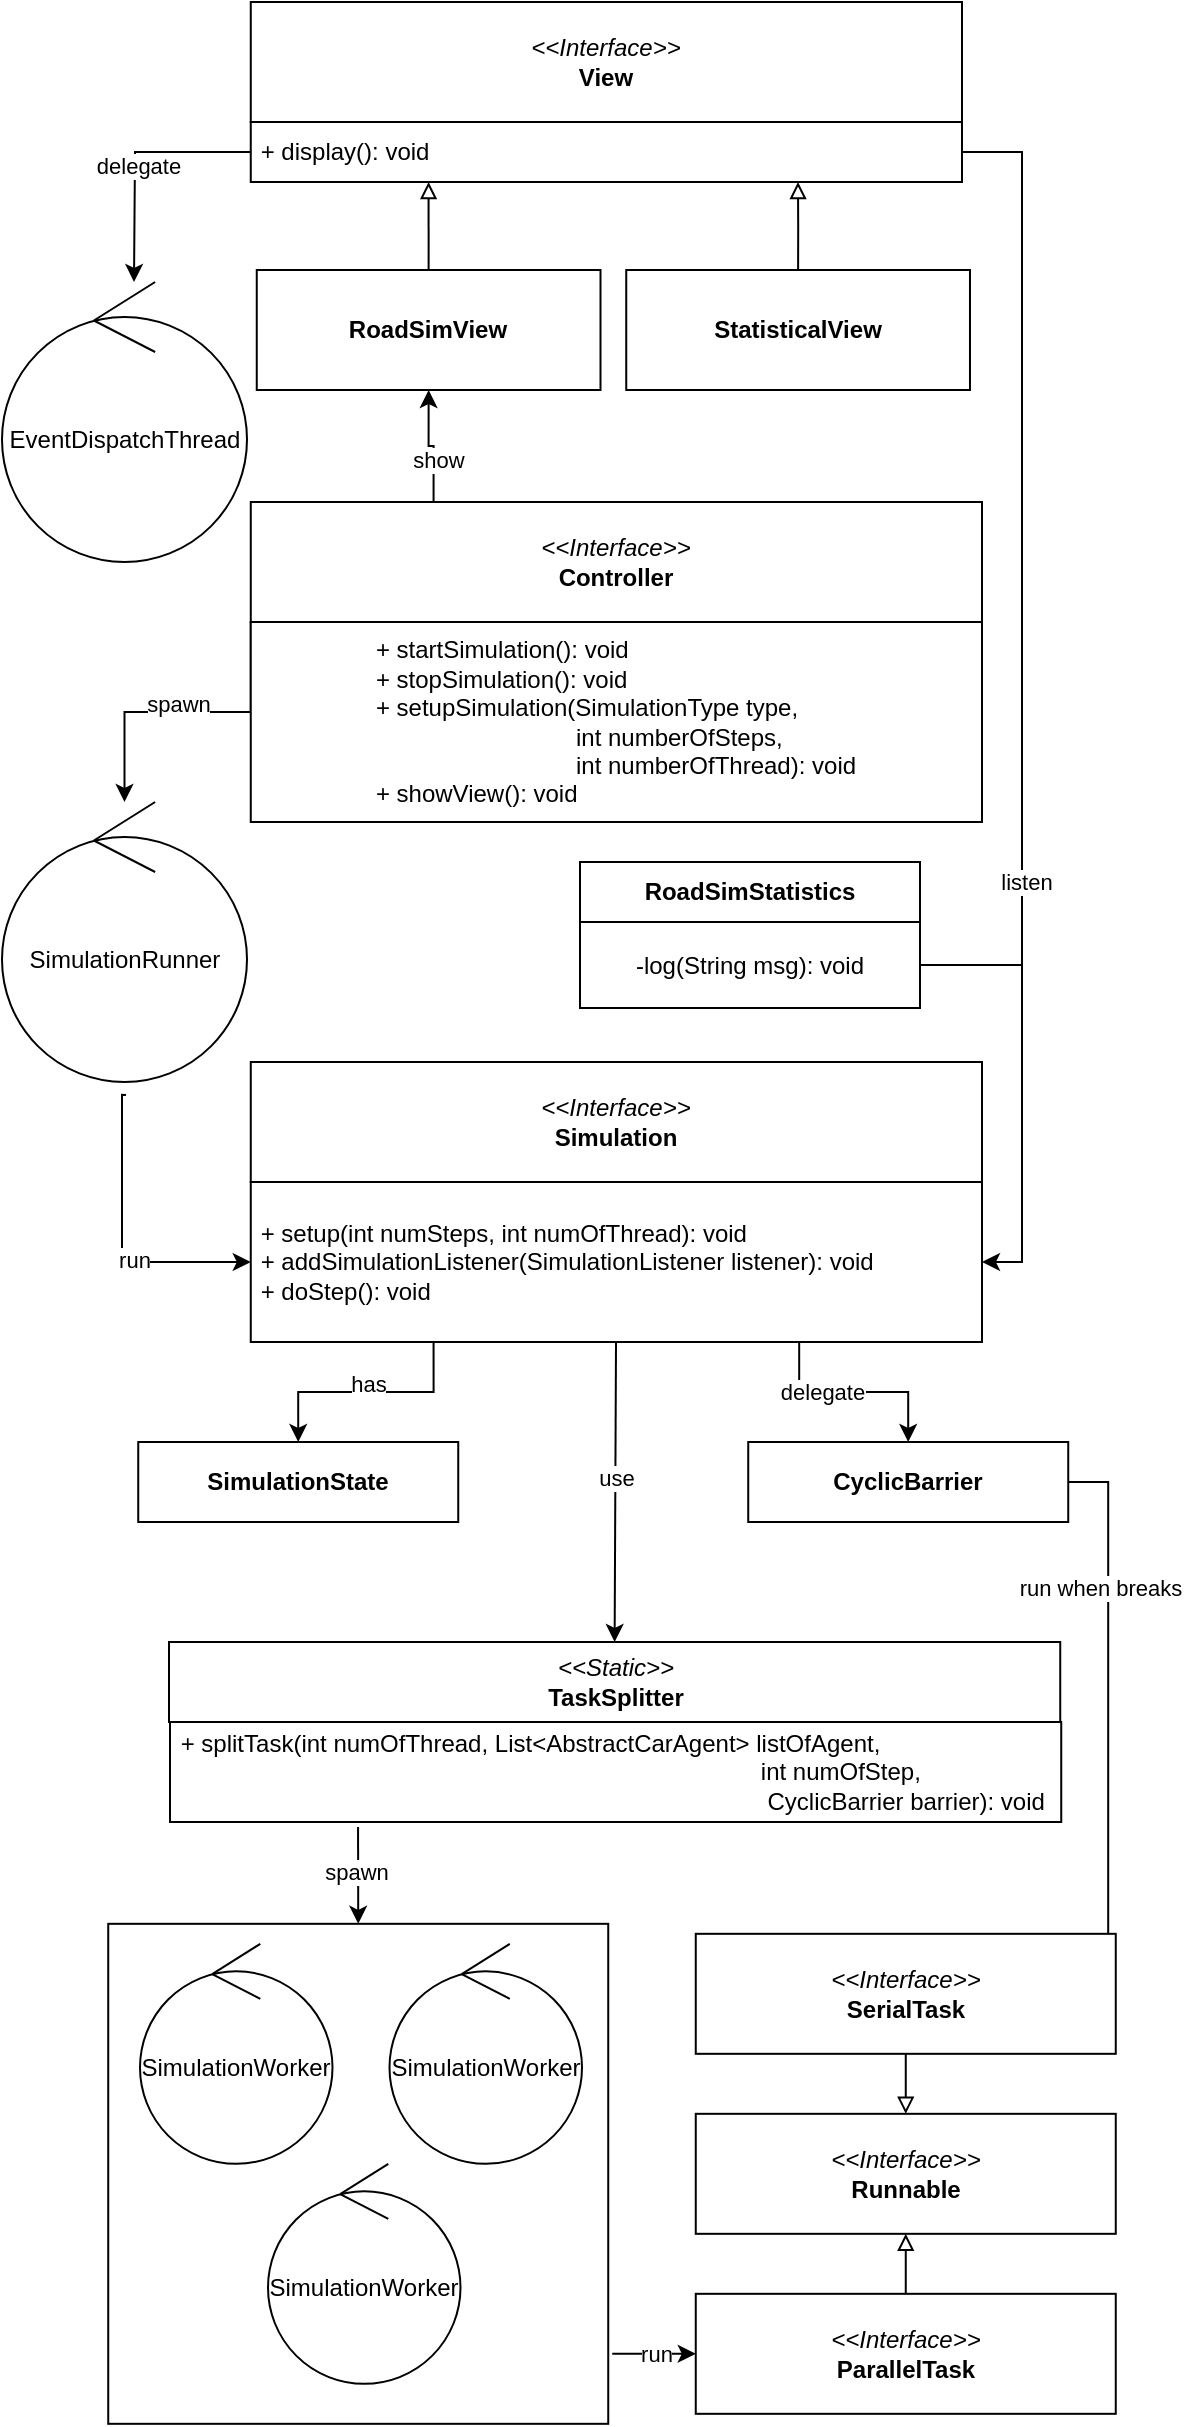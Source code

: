 <mxfile version="24.2.2" type="github" pages="3">
  <diagram id="C5RBs43oDa-KdzZeNtuy" name="uml">
    <mxGraphModel dx="1434" dy="1915" grid="1" gridSize="10" guides="1" tooltips="1" connect="1" arrows="1" fold="1" page="1" pageScale="1" pageWidth="827" pageHeight="1169" math="0" shadow="0">
      <root>
        <mxCell id="WIyWlLk6GJQsqaUBKTNV-0" />
        <mxCell id="WIyWlLk6GJQsqaUBKTNV-1" parent="WIyWlLk6GJQsqaUBKTNV-0" />
        <mxCell id="8qQeJ0eEbN7VkORL1g9j-6" style="edgeStyle=orthogonalEdgeStyle;rounded=0;orthogonalLoop=1;jettySize=auto;html=1;exitX=0.25;exitY=0;exitDx=0;exitDy=0;entryX=0.5;entryY=1;entryDx=0;entryDy=0;" parent="WIyWlLk6GJQsqaUBKTNV-1" source="NOwEHH1t8_DrOCpnonOM-1" target="8qQeJ0eEbN7VkORL1g9j-5" edge="1">
          <mxGeometry relative="1" as="geometry" />
        </mxCell>
        <mxCell id="8qQeJ0eEbN7VkORL1g9j-7" value="show" style="edgeLabel;html=1;align=center;verticalAlign=middle;resizable=0;points=[];" parent="8qQeJ0eEbN7VkORL1g9j-6" vertex="1" connectable="0">
          <mxGeometry x="-0.261" y="-2" relative="1" as="geometry">
            <mxPoint as="offset" />
          </mxGeometry>
        </mxCell>
        <mxCell id="V_6zrNAAAsHJxX98yApT-0" style="edgeStyle=orthogonalEdgeStyle;rounded=0;orthogonalLoop=1;jettySize=auto;html=1;exitX=0;exitY=1;exitDx=0;exitDy=0;" parent="WIyWlLk6GJQsqaUBKTNV-1" source="NOwEHH1t8_DrOCpnonOM-1" target="1Bwv_G0Kj5Zrv0i_R8ov-0" edge="1">
          <mxGeometry relative="1" as="geometry" />
        </mxCell>
        <mxCell id="V_6zrNAAAsHJxX98yApT-1" value="spawn" style="edgeLabel;html=1;align=center;verticalAlign=middle;resizable=0;points=[];" parent="V_6zrNAAAsHJxX98yApT-0" vertex="1" connectable="0">
          <mxGeometry x="0.065" y="-4" relative="1" as="geometry">
            <mxPoint as="offset" />
          </mxGeometry>
        </mxCell>
        <mxCell id="NOwEHH1t8_DrOCpnonOM-1" value="&lt;i&gt;&amp;lt;&amp;lt;Interface&amp;gt;&amp;gt;&lt;/i&gt;&lt;div&gt;&lt;b&gt;Controller&lt;/b&gt;&lt;/div&gt;" style="rounded=0;whiteSpace=wrap;html=1;" parent="WIyWlLk6GJQsqaUBKTNV-1" vertex="1">
          <mxGeometry x="284.38" y="100" width="365.62" height="60" as="geometry" />
        </mxCell>
        <mxCell id="NOwEHH1t8_DrOCpnonOM-2" value="&lt;div style=&quot;text-align: left;&quot;&gt;+ startSimulation(): void&lt;/div&gt;&lt;div style=&quot;text-align: left;&quot;&gt;+ s&lt;span style=&quot;background-color: initial;&quot;&gt;topSimulation(): void&lt;/span&gt;&lt;/div&gt;&lt;div style=&quot;text-align: left;&quot;&gt;&lt;span style=&quot;background-color: initial;&quot;&gt;+ setupSimulation(SimulationType type,&lt;/span&gt;&lt;/div&gt;&lt;div style=&quot;text-align: left;&quot;&gt;&lt;span style=&quot;background-color: initial;&quot;&gt;&lt;span style=&quot;white-space: pre;&quot;&gt;&#x9;&lt;/span&gt;&lt;span style=&quot;white-space: pre;&quot;&gt;&#x9;&lt;/span&gt;&lt;span style=&quot;white-space: pre;&quot;&gt;&#x9;     &lt;/span&gt;&amp;nbsp;int numberOfSteps,&lt;/span&gt;&lt;/div&gt;&lt;div style=&quot;text-align: left;&quot;&gt;&lt;span style=&quot;background-color: initial;&quot;&gt;&amp;nbsp; &amp;nbsp; &amp;nbsp; &amp;nbsp; &lt;span style=&quot;white-space: pre;&quot;&gt;&#x9;&lt;/span&gt;&lt;span style=&quot;white-space: pre;&quot;&gt;&#x9;     &lt;/span&gt;&amp;nbsp;int numberOfThread): void&lt;/span&gt;&lt;/div&gt;&lt;div style=&quot;text-align: left;&quot;&gt;&lt;span style=&quot;background-color: initial;&quot;&gt;+ showView(): void&lt;/span&gt;&lt;/div&gt;" style="rounded=0;whiteSpace=wrap;html=1;" parent="WIyWlLk6GJQsqaUBKTNV-1" vertex="1">
          <mxGeometry x="284.38" y="160" width="365.62" height="100" as="geometry" />
        </mxCell>
        <mxCell id="NOwEHH1t8_DrOCpnonOM-8" value="&lt;i&gt;&amp;lt;&amp;lt;Interface&amp;gt;&amp;gt;&lt;/i&gt;&lt;div&gt;&lt;b&gt;Simulation&lt;/b&gt;&lt;/div&gt;" style="rounded=0;whiteSpace=wrap;html=1;" parent="WIyWlLk6GJQsqaUBKTNV-1" vertex="1">
          <mxGeometry x="284.38" y="380" width="365.62" height="60" as="geometry" />
        </mxCell>
        <mxCell id="NOwEHH1t8_DrOCpnonOM-15" style="rounded=0;orthogonalLoop=1;jettySize=auto;html=1;entryX=0.5;entryY=0;entryDx=0;entryDy=0;" parent="WIyWlLk6GJQsqaUBKTNV-1" source="NOwEHH1t8_DrOCpnonOM-9" target="NOwEHH1t8_DrOCpnonOM-12" edge="1">
          <mxGeometry relative="1" as="geometry">
            <mxPoint x="467" y="610" as="targetPoint" />
          </mxGeometry>
        </mxCell>
        <mxCell id="NOwEHH1t8_DrOCpnonOM-16" value="use" style="edgeLabel;html=1;align=center;verticalAlign=middle;resizable=0;points=[];" parent="NOwEHH1t8_DrOCpnonOM-15" vertex="1" connectable="0">
          <mxGeometry x="-0.1" relative="1" as="geometry">
            <mxPoint as="offset" />
          </mxGeometry>
        </mxCell>
        <mxCell id="NOwEHH1t8_DrOCpnonOM-37" style="rounded=0;orthogonalLoop=1;jettySize=auto;html=1;exitX=0.25;exitY=1;exitDx=0;exitDy=0;entryX=0.5;entryY=0;entryDx=0;entryDy=0;edgeStyle=orthogonalEdgeStyle;" parent="WIyWlLk6GJQsqaUBKTNV-1" source="NOwEHH1t8_DrOCpnonOM-9" target="NOwEHH1t8_DrOCpnonOM-35" edge="1">
          <mxGeometry relative="1" as="geometry">
            <mxPoint x="90.0" y="520" as="sourcePoint" />
          </mxGeometry>
        </mxCell>
        <mxCell id="NOwEHH1t8_DrOCpnonOM-38" value="has" style="edgeLabel;html=1;align=center;verticalAlign=middle;resizable=0;points=[];" parent="NOwEHH1t8_DrOCpnonOM-37" vertex="1" connectable="0">
          <mxGeometry x="-0.026" y="1" relative="1" as="geometry">
            <mxPoint x="-1" y="-5" as="offset" />
          </mxGeometry>
        </mxCell>
        <mxCell id="8qQeJ0eEbN7VkORL1g9j-26" style="edgeStyle=orthogonalEdgeStyle;rounded=0;orthogonalLoop=1;jettySize=auto;html=1;exitX=1;exitY=0.5;exitDx=0;exitDy=0;entryX=1;entryY=0.5;entryDx=0;entryDy=0;" parent="WIyWlLk6GJQsqaUBKTNV-1" source="8qQeJ0eEbN7VkORL1g9j-29" target="8qQeJ0eEbN7VkORL1g9j-25" edge="1">
          <mxGeometry relative="1" as="geometry" />
        </mxCell>
        <mxCell id="8qQeJ0eEbN7VkORL1g9j-27" value="run when breaks" style="edgeLabel;html=1;align=center;verticalAlign=middle;resizable=0;points=[];" parent="8qQeJ0eEbN7VkORL1g9j-26" vertex="1" connectable="0">
          <mxGeometry x="-0.009" y="3" relative="1" as="geometry">
            <mxPoint x="-7" y="-66" as="offset" />
          </mxGeometry>
        </mxCell>
        <mxCell id="8qQeJ0eEbN7VkORL1g9j-30" style="edgeStyle=orthogonalEdgeStyle;rounded=0;orthogonalLoop=1;jettySize=auto;html=1;exitX=0.75;exitY=1;exitDx=0;exitDy=0;" parent="WIyWlLk6GJQsqaUBKTNV-1" source="NOwEHH1t8_DrOCpnonOM-9" target="8qQeJ0eEbN7VkORL1g9j-29" edge="1">
          <mxGeometry relative="1" as="geometry" />
        </mxCell>
        <mxCell id="8qQeJ0eEbN7VkORL1g9j-31" value="delegate" style="edgeLabel;html=1;align=center;verticalAlign=middle;resizable=0;points=[];" parent="8qQeJ0eEbN7VkORL1g9j-30" vertex="1" connectable="0">
          <mxGeometry x="-0.308" relative="1" as="geometry">
            <mxPoint as="offset" />
          </mxGeometry>
        </mxCell>
        <mxCell id="NOwEHH1t8_DrOCpnonOM-9" value="&lt;div style=&quot;&quot;&gt;&amp;nbsp;+ setup(int numSteps, int numOfThread): void&lt;br&gt;&lt;/div&gt;&lt;div style=&quot;&quot;&gt;&lt;div style=&quot;&quot;&gt;&amp;nbsp;+ addSimulationListener(SimulationListener listener): void&lt;/div&gt;&lt;div style=&quot;&quot;&gt;&lt;span style=&quot;background-color: initial;&quot;&gt;&amp;nbsp;+ doStep(): void&lt;/span&gt;&lt;br&gt;&lt;/div&gt;&lt;/div&gt;" style="rounded=0;whiteSpace=wrap;html=1;align=left;" parent="WIyWlLk6GJQsqaUBKTNV-1" vertex="1">
          <mxGeometry x="284.38" y="440" width="365.62" height="80" as="geometry" />
        </mxCell>
        <mxCell id="NOwEHH1t8_DrOCpnonOM-12" value="&lt;i&gt;&amp;lt;&amp;lt;Static&amp;gt;&amp;gt;&lt;/i&gt;&lt;div&gt;&lt;b&gt;TaskSplitter&lt;/b&gt;&lt;/div&gt;" style="rounded=0;whiteSpace=wrap;html=1;" parent="WIyWlLk6GJQsqaUBKTNV-1" vertex="1">
          <mxGeometry x="243.5" y="670" width="445.62" height="40" as="geometry" />
        </mxCell>
        <mxCell id="NOwEHH1t8_DrOCpnonOM-14" value="&lt;div style=&quot;&quot;&gt;&amp;nbsp;+ splitTask(&lt;span style=&quot;background-color: initial;&quot;&gt;int numOfThread, List&amp;lt;AbstractCarAgent&amp;gt; listOfAgent,&lt;/span&gt;&lt;/div&gt;&lt;div style=&quot;&quot;&gt;&lt;span style=&quot;background-color: initial;&quot;&gt;&lt;span style=&quot;white-space: pre;&quot;&gt;&#x9;&lt;/span&gt;&lt;span style=&quot;white-space: pre;&quot;&gt;&#x9;&lt;/span&gt;&lt;span style=&quot;white-space: pre;&quot;&gt;&#x9;&lt;/span&gt;&lt;span style=&quot;white-space: pre;&quot;&gt;&#x9;&lt;/span&gt;&lt;span style=&quot;white-space: pre;&quot;&gt;&#x9;&lt;/span&gt;&lt;span style=&quot;white-space: pre;&quot;&gt;&#x9;&lt;/span&gt;&lt;span style=&quot;white-space: pre;&quot;&gt;&#x9;&lt;/span&gt;&lt;span style=&quot;white-space: pre;&quot;&gt;&#x9;&lt;/span&gt;&lt;span style=&quot;white-space: pre;&quot;&gt;&#x9;&lt;/span&gt;&lt;span style=&quot;white-space: pre;&quot;&gt;&#x9;       &lt;/span&gt;&amp;nbsp;int numOfStep,&lt;/span&gt;&lt;/div&gt;&lt;div style=&quot;&quot;&gt;&lt;span style=&quot;background-color: initial;&quot;&gt;&lt;span style=&quot;white-space: pre;&quot;&gt;&#x9;&lt;/span&gt;&lt;span style=&quot;white-space: pre;&quot;&gt;&#x9;&lt;/span&gt;&lt;span style=&quot;white-space: pre;&quot;&gt;&#x9;&lt;/span&gt;&lt;span style=&quot;white-space: pre;&quot;&gt;&#x9;&lt;/span&gt;&lt;span style=&quot;white-space: pre;&quot;&gt;&#x9;&lt;/span&gt;&lt;span style=&quot;white-space: pre;&quot;&gt;&#x9;&lt;/span&gt;&lt;span style=&quot;white-space: pre;&quot;&gt;&#x9;&lt;/span&gt;&lt;span style=&quot;white-space: pre;&quot;&gt;&#x9;&lt;/span&gt;&lt;span style=&quot;white-space: pre;&quot;&gt;&#x9;&lt;/span&gt;&lt;span style=&quot;white-space: pre;&quot;&gt;&#x9;        &lt;/span&gt;&amp;nbsp;&lt;/span&gt;&lt;span style=&quot;background-color: initial;&quot;&gt;CyclicBarrier barrier&lt;/span&gt;): void&lt;/div&gt;" style="rounded=0;whiteSpace=wrap;html=1;align=left;" parent="WIyWlLk6GJQsqaUBKTNV-1" vertex="1">
          <mxGeometry x="244" y="710" width="445.62" height="50" as="geometry" />
        </mxCell>
        <mxCell id="NOwEHH1t8_DrOCpnonOM-17" style="rounded=0;orthogonalLoop=1;jettySize=auto;html=1;exitX=0.211;exitY=1.05;exitDx=0;exitDy=0;entryX=0.5;entryY=0;entryDx=0;entryDy=0;exitPerimeter=0;" parent="WIyWlLk6GJQsqaUBKTNV-1" source="NOwEHH1t8_DrOCpnonOM-14" target="NOwEHH1t8_DrOCpnonOM-21" edge="1">
          <mxGeometry relative="1" as="geometry">
            <mxPoint x="600" y="790" as="sourcePoint" />
            <mxPoint x="498.919" y="770" as="targetPoint" />
          </mxGeometry>
        </mxCell>
        <mxCell id="NOwEHH1t8_DrOCpnonOM-18" value="Spawn" style="edgeLabel;html=1;align=center;verticalAlign=middle;resizable=0;points=[];" parent="NOwEHH1t8_DrOCpnonOM-17" vertex="1" connectable="0">
          <mxGeometry x="0.583" y="-5" relative="1" as="geometry">
            <mxPoint x="80" y="70" as="offset" />
          </mxGeometry>
        </mxCell>
        <mxCell id="8qQeJ0eEbN7VkORL1g9j-18" value="spawn" style="edgeLabel;html=1;align=center;verticalAlign=middle;resizable=0;points=[];" parent="NOwEHH1t8_DrOCpnonOM-17" vertex="1" connectable="0">
          <mxGeometry x="-0.086" y="-1" relative="1" as="geometry">
            <mxPoint as="offset" />
          </mxGeometry>
        </mxCell>
        <mxCell id="8qQeJ0eEbN7VkORL1g9j-22" style="edgeStyle=orthogonalEdgeStyle;rounded=0;orthogonalLoop=1;jettySize=auto;html=1;entryX=0;entryY=0.5;entryDx=0;entryDy=0;exitX=1.008;exitY=0.86;exitDx=0;exitDy=0;exitPerimeter=0;" parent="WIyWlLk6GJQsqaUBKTNV-1" source="NOwEHH1t8_DrOCpnonOM-21" target="8qQeJ0eEbN7VkORL1g9j-20" edge="1">
          <mxGeometry relative="1" as="geometry">
            <mxPoint x="463.12" y="930.91" as="sourcePoint" />
          </mxGeometry>
        </mxCell>
        <mxCell id="8qQeJ0eEbN7VkORL1g9j-23" value="run" style="edgeLabel;html=1;align=center;verticalAlign=middle;resizable=0;points=[];" parent="8qQeJ0eEbN7VkORL1g9j-22" vertex="1" connectable="0">
          <mxGeometry x="0.035" y="2" relative="1" as="geometry">
            <mxPoint y="2" as="offset" />
          </mxGeometry>
        </mxCell>
        <mxCell id="NOwEHH1t8_DrOCpnonOM-21" value="" style="whiteSpace=wrap;html=1;aspect=fixed;" parent="WIyWlLk6GJQsqaUBKTNV-1" vertex="1">
          <mxGeometry x="213.12" y="810.91" width="250" height="250" as="geometry" />
        </mxCell>
        <mxCell id="NOwEHH1t8_DrOCpnonOM-22" value="SimulationWorker" style="ellipse;shape=umlControl;whiteSpace=wrap;html=1;" parent="WIyWlLk6GJQsqaUBKTNV-1" vertex="1">
          <mxGeometry x="229" y="820.91" width="96.25" height="110" as="geometry" />
        </mxCell>
        <mxCell id="NOwEHH1t8_DrOCpnonOM-23" value="SimulationWorker" style="ellipse;shape=umlControl;whiteSpace=wrap;html=1;" parent="WIyWlLk6GJQsqaUBKTNV-1" vertex="1">
          <mxGeometry x="353.75" y="820.91" width="96.25" height="110" as="geometry" />
        </mxCell>
        <mxCell id="NOwEHH1t8_DrOCpnonOM-24" value="SimulationWorker" style="ellipse;shape=umlControl;whiteSpace=wrap;html=1;" parent="WIyWlLk6GJQsqaUBKTNV-1" vertex="1">
          <mxGeometry x="293" y="930.91" width="96.25" height="110" as="geometry" />
        </mxCell>
        <mxCell id="NOwEHH1t8_DrOCpnonOM-35" value="&lt;div&gt;&lt;b&gt;SimulationState&lt;/b&gt;&lt;/div&gt;" style="rounded=0;whiteSpace=wrap;html=1;" parent="WIyWlLk6GJQsqaUBKTNV-1" vertex="1">
          <mxGeometry x="228.12" y="570" width="160" height="40" as="geometry" />
        </mxCell>
        <mxCell id="8qQeJ0eEbN7VkORL1g9j-0" value="&lt;i&gt;&amp;lt;&amp;lt;Interface&amp;gt;&amp;gt;&lt;/i&gt;&lt;div&gt;&lt;b&gt;View&lt;/b&gt;&lt;/div&gt;" style="rounded=0;whiteSpace=wrap;html=1;" parent="WIyWlLk6GJQsqaUBKTNV-1" vertex="1">
          <mxGeometry x="284.38" y="-150" width="355.62" height="60" as="geometry" />
        </mxCell>
        <mxCell id="8qQeJ0eEbN7VkORL1g9j-2" style="edgeStyle=orthogonalEdgeStyle;rounded=0;orthogonalLoop=1;jettySize=auto;html=1;exitX=1;exitY=0.5;exitDx=0;exitDy=0;entryX=1;entryY=0.5;entryDx=0;entryDy=0;" parent="WIyWlLk6GJQsqaUBKTNV-1" source="8qQeJ0eEbN7VkORL1g9j-1" target="NOwEHH1t8_DrOCpnonOM-9" edge="1">
          <mxGeometry relative="1" as="geometry" />
        </mxCell>
        <mxCell id="8qQeJ0eEbN7VkORL1g9j-4" value="listen" style="edgeLabel;html=1;align=center;verticalAlign=middle;resizable=0;points=[];" parent="8qQeJ0eEbN7VkORL1g9j-2" vertex="1" connectable="0">
          <mxGeometry x="0.305" y="2" relative="1" as="geometry">
            <mxPoint as="offset" />
          </mxGeometry>
        </mxCell>
        <mxCell id="8qQeJ0eEbN7VkORL1g9j-1" value="&lt;div style=&quot;&quot;&gt;&amp;nbsp;+ display(): void&lt;/div&gt;" style="rounded=0;whiteSpace=wrap;html=1;align=left;" parent="WIyWlLk6GJQsqaUBKTNV-1" vertex="1">
          <mxGeometry x="284.38" y="-90" width="355.62" height="30" as="geometry" />
        </mxCell>
        <mxCell id="8qQeJ0eEbN7VkORL1g9j-10" style="edgeStyle=orthogonalEdgeStyle;rounded=0;orthogonalLoop=1;jettySize=auto;html=1;exitX=0.5;exitY=0;exitDx=0;exitDy=0;entryX=0.25;entryY=1;entryDx=0;entryDy=0;endArrow=block;endFill=0;" parent="WIyWlLk6GJQsqaUBKTNV-1" source="8qQeJ0eEbN7VkORL1g9j-5" target="8qQeJ0eEbN7VkORL1g9j-1" edge="1">
          <mxGeometry relative="1" as="geometry">
            <mxPoint x="404.38" y="-40" as="targetPoint" />
          </mxGeometry>
        </mxCell>
        <mxCell id="8qQeJ0eEbN7VkORL1g9j-5" value="&lt;b&gt;RoadSimView&lt;/b&gt;" style="rounded=0;whiteSpace=wrap;html=1;" parent="WIyWlLk6GJQsqaUBKTNV-1" vertex="1">
          <mxGeometry x="287.38" y="-16" width="171.87" height="60" as="geometry" />
        </mxCell>
        <mxCell id="8qQeJ0eEbN7VkORL1g9j-9" value="&lt;b&gt;StatisticalView&lt;/b&gt;" style="rounded=0;whiteSpace=wrap;html=1;" parent="WIyWlLk6GJQsqaUBKTNV-1" vertex="1">
          <mxGeometry x="472.12" y="-16" width="171.87" height="60" as="geometry" />
        </mxCell>
        <mxCell id="8qQeJ0eEbN7VkORL1g9j-11" style="edgeStyle=orthogonalEdgeStyle;rounded=0;orthogonalLoop=1;jettySize=auto;html=1;exitX=0.5;exitY=0;exitDx=0;exitDy=0;endArrow=block;endFill=0;" parent="WIyWlLk6GJQsqaUBKTNV-1" source="8qQeJ0eEbN7VkORL1g9j-9" edge="1">
          <mxGeometry relative="1" as="geometry">
            <mxPoint x="558" y="-60" as="targetPoint" />
          </mxGeometry>
        </mxCell>
        <mxCell id="mXdhoXaVlw24aOnkjG4d-0" style="edgeStyle=orthogonalEdgeStyle;rounded=0;orthogonalLoop=1;jettySize=auto;html=1;endArrow=none;endFill=0;" parent="WIyWlLk6GJQsqaUBKTNV-1" source="8qQeJ0eEbN7VkORL1g9j-14" edge="1">
          <mxGeometry relative="1" as="geometry">
            <mxPoint x="670" y="331.5" as="targetPoint" />
          </mxGeometry>
        </mxCell>
        <mxCell id="8qQeJ0eEbN7VkORL1g9j-14" value="-log(String msg): void" style="rounded=0;whiteSpace=wrap;html=1;" parent="WIyWlLk6GJQsqaUBKTNV-1" vertex="1">
          <mxGeometry x="449" y="310" width="170" height="43" as="geometry" />
        </mxCell>
        <mxCell id="8qQeJ0eEbN7VkORL1g9j-15" value="EventDispatchThread" style="ellipse;shape=umlControl;whiteSpace=wrap;html=1;" parent="WIyWlLk6GJQsqaUBKTNV-1" vertex="1">
          <mxGeometry x="160" y="-10" width="122.5" height="140" as="geometry" />
        </mxCell>
        <mxCell id="8qQeJ0eEbN7VkORL1g9j-16" style="edgeStyle=orthogonalEdgeStyle;rounded=0;orthogonalLoop=1;jettySize=auto;html=1;exitX=0;exitY=0.5;exitDx=0;exitDy=0;" parent="WIyWlLk6GJQsqaUBKTNV-1" source="8qQeJ0eEbN7VkORL1g9j-1" edge="1">
          <mxGeometry relative="1" as="geometry">
            <mxPoint x="226" y="-10" as="targetPoint" />
          </mxGeometry>
        </mxCell>
        <mxCell id="8qQeJ0eEbN7VkORL1g9j-17" value="delegate" style="edgeLabel;html=1;align=center;verticalAlign=middle;resizable=0;points=[];" parent="8qQeJ0eEbN7VkORL1g9j-16" vertex="1" connectable="0">
          <mxGeometry x="0.049" relative="1" as="geometry">
            <mxPoint x="1" as="offset" />
          </mxGeometry>
        </mxCell>
        <mxCell id="8qQeJ0eEbN7VkORL1g9j-24" style="edgeStyle=orthogonalEdgeStyle;rounded=0;orthogonalLoop=1;jettySize=auto;html=1;exitX=0.5;exitY=0;exitDx=0;exitDy=0;entryX=0.5;entryY=1;entryDx=0;entryDy=0;endArrow=block;endFill=0;" parent="WIyWlLk6GJQsqaUBKTNV-1" source="8qQeJ0eEbN7VkORL1g9j-20" target="8qQeJ0eEbN7VkORL1g9j-21" edge="1">
          <mxGeometry relative="1" as="geometry" />
        </mxCell>
        <mxCell id="8qQeJ0eEbN7VkORL1g9j-20" value="&lt;i&gt;&amp;lt;&amp;lt;Interface&amp;gt;&amp;gt;&lt;/i&gt;&lt;div&gt;&lt;b&gt;ParallelTask&lt;/b&gt;&lt;/div&gt;" style="rounded=0;whiteSpace=wrap;html=1;" parent="WIyWlLk6GJQsqaUBKTNV-1" vertex="1">
          <mxGeometry x="506.88" y="995.91" width="210" height="60" as="geometry" />
        </mxCell>
        <mxCell id="8qQeJ0eEbN7VkORL1g9j-21" value="&lt;i&gt;&amp;lt;&amp;lt;Interface&amp;gt;&amp;gt;&lt;/i&gt;&lt;div&gt;&lt;b&gt;Runnable&lt;/b&gt;&lt;/div&gt;" style="rounded=0;whiteSpace=wrap;html=1;" parent="WIyWlLk6GJQsqaUBKTNV-1" vertex="1">
          <mxGeometry x="506.88" y="905.91" width="210" height="60" as="geometry" />
        </mxCell>
        <mxCell id="8qQeJ0eEbN7VkORL1g9j-28" style="edgeStyle=orthogonalEdgeStyle;rounded=0;orthogonalLoop=1;jettySize=auto;html=1;exitX=0.5;exitY=1;exitDx=0;exitDy=0;entryX=0.5;entryY=0;entryDx=0;entryDy=0;endArrow=block;endFill=0;" parent="WIyWlLk6GJQsqaUBKTNV-1" source="8qQeJ0eEbN7VkORL1g9j-25" target="8qQeJ0eEbN7VkORL1g9j-21" edge="1">
          <mxGeometry relative="1" as="geometry" />
        </mxCell>
        <mxCell id="8qQeJ0eEbN7VkORL1g9j-25" value="&lt;i&gt;&amp;lt;&amp;lt;Interface&amp;gt;&amp;gt;&lt;/i&gt;&lt;div&gt;&lt;b&gt;SerialTask&lt;/b&gt;&lt;/div&gt;" style="rounded=0;whiteSpace=wrap;html=1;" parent="WIyWlLk6GJQsqaUBKTNV-1" vertex="1">
          <mxGeometry x="506.88" y="815.91" width="210" height="60" as="geometry" />
        </mxCell>
        <mxCell id="8qQeJ0eEbN7VkORL1g9j-29" value="&lt;div&gt;&lt;b&gt;CyclicBarrier&lt;/b&gt;&lt;/div&gt;" style="rounded=0;whiteSpace=wrap;html=1;" parent="WIyWlLk6GJQsqaUBKTNV-1" vertex="1">
          <mxGeometry x="533.12" y="570" width="160" height="40" as="geometry" />
        </mxCell>
        <mxCell id="1Bwv_G0Kj5Zrv0i_R8ov-1" style="edgeStyle=orthogonalEdgeStyle;rounded=0;orthogonalLoop=1;jettySize=auto;html=1;entryX=0;entryY=0.5;entryDx=0;entryDy=0;exitX=0.506;exitY=1.046;exitDx=0;exitDy=0;exitPerimeter=0;" parent="WIyWlLk6GJQsqaUBKTNV-1" source="1Bwv_G0Kj5Zrv0i_R8ov-0" target="NOwEHH1t8_DrOCpnonOM-9" edge="1">
          <mxGeometry relative="1" as="geometry">
            <Array as="points">
              <mxPoint x="220" y="396" />
              <mxPoint x="220" y="480" />
            </Array>
          </mxGeometry>
        </mxCell>
        <mxCell id="1Bwv_G0Kj5Zrv0i_R8ov-2" value="run" style="edgeLabel;html=1;align=center;verticalAlign=middle;resizable=0;points=[];" parent="1Bwv_G0Kj5Zrv0i_R8ov-1" vertex="1" connectable="0">
          <mxGeometry x="0.211" y="1" relative="1" as="geometry">
            <mxPoint as="offset" />
          </mxGeometry>
        </mxCell>
        <mxCell id="1Bwv_G0Kj5Zrv0i_R8ov-0" value="SimulationRunner" style="ellipse;shape=umlControl;whiteSpace=wrap;html=1;" parent="WIyWlLk6GJQsqaUBKTNV-1" vertex="1">
          <mxGeometry x="160" y="250" width="122.5" height="140" as="geometry" />
        </mxCell>
        <mxCell id="mXdhoXaVlw24aOnkjG4d-2" value="&lt;b&gt;RoadSimStatistics&lt;/b&gt;" style="rounded=0;whiteSpace=wrap;html=1;" parent="WIyWlLk6GJQsqaUBKTNV-1" vertex="1">
          <mxGeometry x="449" y="280" width="170" height="30" as="geometry" />
        </mxCell>
      </root>
    </mxGraphModel>
  </diagram>
  <diagram id="9Pr5VRRHsF01CLueVyCL" name="petrinet">
    <mxGraphModel dx="2360" dy="2827" grid="1" gridSize="10" guides="1" tooltips="1" connect="1" arrows="1" fold="1" page="1" pageScale="1" pageWidth="827" pageHeight="1169" math="0" shadow="0">
      <root>
        <mxCell id="0" />
        <mxCell id="1" parent="0" />
        <mxCell id="1HG38KPQrh8N9U1vl_gj-2" value="" style="ellipse;whiteSpace=wrap;html=1;aspect=fixed;fillColor=#000000;" parent="1" vertex="1">
          <mxGeometry x="1120" y="389" width="20" height="20" as="geometry" />
        </mxCell>
        <mxCell id="1HG38KPQrh8N9U1vl_gj-3" value="" style="ellipse;whiteSpace=wrap;html=1;aspect=fixed;fillColor=#000000;" parent="1" vertex="1">
          <mxGeometry x="1150" y="389" width="20" height="20" as="geometry" />
        </mxCell>
        <mxCell id="1HG38KPQrh8N9U1vl_gj-4" value="" style="ellipse;whiteSpace=wrap;html=1;aspect=fixed;fillColor=#000000;" parent="1" vertex="1">
          <mxGeometry x="1180" y="389" width="20" height="20" as="geometry" />
        </mxCell>
        <mxCell id="AODZwxYzlNGPoVO_mcW1-5" style="edgeStyle=orthogonalEdgeStyle;rounded=0;orthogonalLoop=1;jettySize=auto;html=1;entryX=0;entryY=0.5;entryDx=0;entryDy=0;" parent="1" source="AODZwxYzlNGPoVO_mcW1-1" target="AODZwxYzlNGPoVO_mcW1-3" edge="1">
          <mxGeometry relative="1" as="geometry" />
        </mxCell>
        <mxCell id="AODZwxYzlNGPoVO_mcW1-1" value="" style="ellipse;whiteSpace=wrap;html=1;aspect=fixed;" parent="1" vertex="1">
          <mxGeometry x="1000" y="160" width="80" height="80" as="geometry" />
        </mxCell>
        <mxCell id="AODZwxYzlNGPoVO_mcW1-2" value="" style="ellipse;whiteSpace=wrap;html=1;aspect=fixed;fillColor=#000000;" parent="1" vertex="1">
          <mxGeometry x="1030" y="190" width="20" height="20" as="geometry" />
        </mxCell>
        <mxCell id="AODZwxYzlNGPoVO_mcW1-7" style="edgeStyle=orthogonalEdgeStyle;rounded=0;orthogonalLoop=1;jettySize=auto;html=1;entryX=0;entryY=0.5;entryDx=0;entryDy=0;" parent="1" source="AODZwxYzlNGPoVO_mcW1-3" target="AODZwxYzlNGPoVO_mcW1-6" edge="1">
          <mxGeometry relative="1" as="geometry" />
        </mxCell>
        <mxCell id="AODZwxYzlNGPoVO_mcW1-18" style="edgeStyle=orthogonalEdgeStyle;rounded=0;orthogonalLoop=1;jettySize=auto;html=1;exitX=1;exitY=0.75;exitDx=0;exitDy=0;exitPerimeter=0;" parent="1" source="AODZwxYzlNGPoVO_mcW1-3" target="AODZwxYzlNGPoVO_mcW1-17" edge="1">
          <mxGeometry relative="1" as="geometry">
            <Array as="points">
              <mxPoint x="1170" y="250" />
              <mxPoint x="1280" y="250" />
            </Array>
          </mxGeometry>
        </mxCell>
        <mxCell id="AODZwxYzlNGPoVO_mcW1-19" style="edgeStyle=orthogonalEdgeStyle;rounded=0;orthogonalLoop=1;jettySize=auto;html=1;exitX=1;exitY=0.86;exitDx=0;exitDy=0;exitPerimeter=0;entryX=0.5;entryY=0;entryDx=0;entryDy=0;" parent="1" source="AODZwxYzlNGPoVO_mcW1-3" target="AODZwxYzlNGPoVO_mcW1-16" edge="1">
          <mxGeometry relative="1" as="geometry">
            <Array as="points">
              <mxPoint x="1170" y="250" />
              <mxPoint x="1190" y="250" />
              <mxPoint x="1190" y="310" />
              <mxPoint x="1040" y="310" />
            </Array>
          </mxGeometry>
        </mxCell>
        <mxCell id="AODZwxYzlNGPoVO_mcW1-3" value="" style="rounded=0;whiteSpace=wrap;html=1;fillColor=#000000;points=[[0,0,0,0,0],[0,0.25,0,0,0],[0,0.5,0,0,0],[0,0.75,0,0,0],[0,1,0,0,0],[0.25,0,0,0,0],[0.25,1,0,0,0],[0.5,0,0,0,0],[0.5,1,0,0,0],[0.75,0,0,0,0],[0.75,1,0,0,0],[1,0,0,0,0],[1,0.25,0,1,0],[1,0.5,0,0,0],[1,0.75,0,0,0],[1,0.86,0,0,0],[1,1,0,0,0]];" parent="1" vertex="1">
          <mxGeometry x="1150" y="140" width="20" height="120" as="geometry" />
        </mxCell>
        <mxCell id="AODZwxYzlNGPoVO_mcW1-4" value="&lt;font style=&quot;font-size: 16px;&quot;&gt;StartSimulation&lt;/font&gt;" style="text;html=1;align=center;verticalAlign=middle;whiteSpace=wrap;rounded=0;" parent="1" vertex="1">
          <mxGeometry x="1130" y="110" width="60" height="30" as="geometry" />
        </mxCell>
        <mxCell id="AODZwxYzlNGPoVO_mcW1-6" value="" style="ellipse;whiteSpace=wrap;html=1;aspect=fixed;" parent="1" vertex="1">
          <mxGeometry x="1241" y="160" width="80" height="80" as="geometry" />
        </mxCell>
        <mxCell id="AODZwxYzlNGPoVO_mcW1-15" style="edgeStyle=orthogonalEdgeStyle;rounded=0;orthogonalLoop=1;jettySize=auto;html=1;entryX=0.5;entryY=0;entryDx=0;entryDy=0;" parent="1" source="AODZwxYzlNGPoVO_mcW1-9" target="AODZwxYzlNGPoVO_mcW1-1" edge="1">
          <mxGeometry relative="1" as="geometry" />
        </mxCell>
        <mxCell id="AODZwxYzlNGPoVO_mcW1-9" value="" style="rounded=0;whiteSpace=wrap;html=1;fillColor=#000000;points=[[0,0,0,0,0],[0,0.25,0,0,0],[0,0.5,0,0,0],[0,0.75,0,0,0],[0,1,0,0,0],[0.25,0,0,0,0],[0.25,1,0,0,0],[0.5,0,0,0,0],[0.5,1,0,0,0],[0.75,0,0,0,0],[0.75,1,0,0,0],[1,0,0,0,0],[1,0.25,0,1,0],[1,0.5,0,0,0],[1,0.75,0,0,0],[1,0.86,0,0,0],[1,1,0,0,0]];" parent="1" vertex="1">
          <mxGeometry x="1150" y="-40" width="20" height="120" as="geometry" />
        </mxCell>
        <mxCell id="AODZwxYzlNGPoVO_mcW1-13" value="&lt;font style=&quot;font-size: 16px;&quot;&gt;StopSimulation&lt;/font&gt;" style="text;html=1;align=center;verticalAlign=middle;whiteSpace=wrap;rounded=0;" parent="1" vertex="1">
          <mxGeometry x="1130" y="-70" width="60" height="30" as="geometry" />
        </mxCell>
        <mxCell id="AODZwxYzlNGPoVO_mcW1-14" style="edgeStyle=orthogonalEdgeStyle;rounded=0;orthogonalLoop=1;jettySize=auto;html=1;entryX=1;entryY=0.5;entryDx=0;entryDy=0;entryPerimeter=0;" parent="1" source="AODZwxYzlNGPoVO_mcW1-6" target="AODZwxYzlNGPoVO_mcW1-9" edge="1">
          <mxGeometry relative="1" as="geometry">
            <Array as="points">
              <mxPoint x="1281" y="20" />
            </Array>
          </mxGeometry>
        </mxCell>
        <mxCell id="AODZwxYzlNGPoVO_mcW1-16" value="" style="ellipse;whiteSpace=wrap;html=1;aspect=fixed;" parent="1" vertex="1">
          <mxGeometry x="1000" y="360" width="80" height="80" as="geometry" />
        </mxCell>
        <mxCell id="AODZwxYzlNGPoVO_mcW1-27" style="edgeStyle=orthogonalEdgeStyle;rounded=0;orthogonalLoop=1;jettySize=auto;html=1;exitX=0.5;exitY=1;exitDx=0;exitDy=0;" parent="1" source="AODZwxYzlNGPoVO_mcW1-17" target="AODZwxYzlNGPoVO_mcW1-23" edge="1">
          <mxGeometry relative="1" as="geometry" />
        </mxCell>
        <mxCell id="AODZwxYzlNGPoVO_mcW1-17" value="" style="ellipse;whiteSpace=wrap;html=1;aspect=fixed;" parent="1" vertex="1">
          <mxGeometry x="1241" y="360" width="80" height="80" as="geometry" />
        </mxCell>
        <mxCell id="AODZwxYzlNGPoVO_mcW1-38" style="edgeStyle=orthogonalEdgeStyle;rounded=0;orthogonalLoop=1;jettySize=auto;html=1;entryX=0;entryY=0.5;entryDx=0;entryDy=0;" parent="1" source="AODZwxYzlNGPoVO_mcW1-22" target="AODZwxYzlNGPoVO_mcW1-37" edge="1">
          <mxGeometry relative="1" as="geometry">
            <Array as="points">
              <mxPoint x="1040" y="640" />
            </Array>
          </mxGeometry>
        </mxCell>
        <mxCell id="AODZwxYzlNGPoVO_mcW1-22" value="" style="rounded=0;whiteSpace=wrap;html=1;fillColor=#000000;points=[[0,0,0,0,0],[0,0.25,0,0,0],[0,0.5,0,0,0],[0,0.75,0,0,0],[0,1,0,0,0],[0.25,0,0,0,0],[0.25,1,0,0,0],[0.5,0,0,0,0],[0.5,1,0,0,0],[0.75,0,0,0,0],[0.75,1,0,0,0],[1,0,0,0,0],[1,0.25,0,1,0],[1,0.5,0,0,0],[1,0.75,0,0,0],[1,0.86,0,0,0],[1,1,0,0,0]];rotation=90;" parent="1" vertex="1">
          <mxGeometry x="1030" y="440" width="20" height="120" as="geometry" />
        </mxCell>
        <mxCell id="AODZwxYzlNGPoVO_mcW1-41" style="edgeStyle=orthogonalEdgeStyle;rounded=0;orthogonalLoop=1;jettySize=auto;html=1;entryX=0.5;entryY=0;entryDx=0;entryDy=0;" parent="1" source="AODZwxYzlNGPoVO_mcW1-23" target="AODZwxYzlNGPoVO_mcW1-37" edge="1">
          <mxGeometry relative="1" as="geometry">
            <Array as="points">
              <mxPoint x="1280" y="570" />
              <mxPoint x="1160" y="570" />
            </Array>
          </mxGeometry>
        </mxCell>
        <mxCell id="AODZwxYzlNGPoVO_mcW1-23" value="" style="rounded=0;whiteSpace=wrap;html=1;fillColor=#000000;points=[[0,0,0,0,0],[0,0.25,0,0,0],[0,0.5,0,0,0],[0,0.75,0,0,0],[0,1,0,0,0],[0.25,0,0,0,0],[0.25,1,0,0,0],[0.5,0,0,0,0],[0.5,1,0,0,0],[0.75,0,0,0,0],[0.75,1,0,0,0],[1,0,0,0,0],[1,0.25,0,1,0],[1,0.5,0,0,0],[1,0.75,0,0,0],[1,0.86,0,0,0],[1,1,0,0,0]];rotation=90;" parent="1" vertex="1">
          <mxGeometry x="1271" y="440" width="20" height="120" as="geometry" />
        </mxCell>
        <mxCell id="AODZwxYzlNGPoVO_mcW1-24" value="&lt;span style=&quot;font-size: 16px;&quot;&gt;Run&lt;/span&gt;" style="text;html=1;align=center;verticalAlign=middle;whiteSpace=wrap;rounded=0;" parent="1" vertex="1">
          <mxGeometry x="930" y="485" width="60" height="30" as="geometry" />
        </mxCell>
        <mxCell id="AODZwxYzlNGPoVO_mcW1-25" value="&lt;span style=&quot;font-size: 16px;&quot;&gt;Run&lt;/span&gt;" style="text;html=1;align=center;verticalAlign=middle;whiteSpace=wrap;rounded=0;" parent="1" vertex="1">
          <mxGeometry x="1170" y="485" width="60" height="30" as="geometry" />
        </mxCell>
        <mxCell id="AODZwxYzlNGPoVO_mcW1-26" style="edgeStyle=orthogonalEdgeStyle;rounded=0;orthogonalLoop=1;jettySize=auto;html=1;exitX=0.5;exitY=1;exitDx=0;exitDy=0;entryX=0;entryY=0.5;entryDx=0;entryDy=0;entryPerimeter=0;" parent="1" source="AODZwxYzlNGPoVO_mcW1-16" target="AODZwxYzlNGPoVO_mcW1-22" edge="1">
          <mxGeometry relative="1" as="geometry" />
        </mxCell>
        <mxCell id="AODZwxYzlNGPoVO_mcW1-28" value="" style="ellipse;whiteSpace=wrap;html=1;aspect=fixed;" parent="1" vertex="1">
          <mxGeometry x="1480" y="360" width="80" height="80" as="geometry" />
        </mxCell>
        <mxCell id="AODZwxYzlNGPoVO_mcW1-29" style="edgeStyle=orthogonalEdgeStyle;rounded=0;orthogonalLoop=1;jettySize=auto;html=1;exitX=0.5;exitY=0;exitDx=0;exitDy=0;entryX=1;entryY=0.86;entryDx=0;entryDy=0;entryPerimeter=0;startArrow=classic;startFill=1;endArrow=none;endFill=0;" parent="1" source="AODZwxYzlNGPoVO_mcW1-28" target="AODZwxYzlNGPoVO_mcW1-3" edge="1">
          <mxGeometry relative="1" as="geometry">
            <Array as="points">
              <mxPoint x="1520" y="250" />
              <mxPoint x="1170" y="250" />
            </Array>
          </mxGeometry>
        </mxCell>
        <mxCell id="AODZwxYzlNGPoVO_mcW1-30" value="&lt;font style=&quot;font-size: 16px;&quot;&gt;Simulation&lt;/font&gt;" style="text;html=1;align=center;verticalAlign=middle;whiteSpace=wrap;rounded=0;" parent="1" vertex="1">
          <mxGeometry x="1410" y="385" width="60" height="30" as="geometry" />
        </mxCell>
        <mxCell id="AODZwxYzlNGPoVO_mcW1-40" style="edgeStyle=orthogonalEdgeStyle;rounded=0;orthogonalLoop=1;jettySize=auto;html=1;entryX=1;entryY=0.5;entryDx=0;entryDy=0;" parent="1" source="AODZwxYzlNGPoVO_mcW1-31" target="AODZwxYzlNGPoVO_mcW1-37" edge="1">
          <mxGeometry relative="1" as="geometry">
            <Array as="points">
              <mxPoint x="1520" y="640" />
            </Array>
          </mxGeometry>
        </mxCell>
        <mxCell id="AODZwxYzlNGPoVO_mcW1-31" value="" style="rounded=0;whiteSpace=wrap;html=1;fillColor=#000000;points=[[0,0,0,0,0],[0,0.25,0,0,0],[0,0.5,0,0,0],[0,0.75,0,0,0],[0,1,0,0,0],[0.25,0,0,0,0],[0.25,1,0,0,0],[0.5,0,0,0,0],[0.5,1,0,0,0],[0.75,0,0,0,0],[0.75,1,0,0,0],[1,0,0,0,0],[1,0.25,0,1,0],[1,0.5,0,0,0],[1,0.75,0,0,0],[1,0.86,0,0,0],[1,1,0,0,0]];rotation=90;" parent="1" vertex="1">
          <mxGeometry x="1510" y="440" width="20" height="120" as="geometry" />
        </mxCell>
        <mxCell id="AODZwxYzlNGPoVO_mcW1-33" value="&lt;span style=&quot;font-size: 16px;&quot;&gt;DoStep&lt;/span&gt;" style="text;html=1;align=center;verticalAlign=middle;whiteSpace=wrap;rounded=0;" parent="1" vertex="1">
          <mxGeometry x="1400" y="485" width="60" height="30" as="geometry" />
        </mxCell>
        <mxCell id="AODZwxYzlNGPoVO_mcW1-34" style="edgeStyle=orthogonalEdgeStyle;rounded=0;orthogonalLoop=1;jettySize=auto;html=1;entryX=0;entryY=0.25;entryDx=0;entryDy=0;entryPerimeter=0;" parent="1" source="AODZwxYzlNGPoVO_mcW1-6" target="AODZwxYzlNGPoVO_mcW1-31" edge="1">
          <mxGeometry relative="1" as="geometry">
            <Array as="points">
              <mxPoint x="1610" y="200" />
              <mxPoint x="1610" y="460" />
              <mxPoint x="1550" y="460" />
            </Array>
          </mxGeometry>
        </mxCell>
        <mxCell id="AODZwxYzlNGPoVO_mcW1-36" style="edgeStyle=orthogonalEdgeStyle;rounded=0;orthogonalLoop=1;jettySize=auto;html=1;entryX=0;entryY=0.5;entryDx=0;entryDy=0;entryPerimeter=0;" parent="1" source="AODZwxYzlNGPoVO_mcW1-28" target="AODZwxYzlNGPoVO_mcW1-31" edge="1">
          <mxGeometry relative="1" as="geometry" />
        </mxCell>
        <mxCell id="AODZwxYzlNGPoVO_mcW1-49" style="edgeStyle=orthogonalEdgeStyle;rounded=0;orthogonalLoop=1;jettySize=auto;html=1;" parent="1" source="AODZwxYzlNGPoVO_mcW1-37" target="AODZwxYzlNGPoVO_mcW1-47" edge="1">
          <mxGeometry relative="1" as="geometry" />
        </mxCell>
        <mxCell id="AODZwxYzlNGPoVO_mcW1-37" value="" style="ellipse;whiteSpace=wrap;html=1;aspect=fixed;" parent="1" vertex="1">
          <mxGeometry x="1120" y="600" width="80" height="80" as="geometry" />
        </mxCell>
        <mxCell id="AODZwxYzlNGPoVO_mcW1-42" value="" style="ellipse;whiteSpace=wrap;html=1;aspect=fixed;" parent="1" vertex="1">
          <mxGeometry x="1240" y="680" width="80" height="80" as="geometry" />
        </mxCell>
        <mxCell id="AODZwxYzlNGPoVO_mcW1-43" value="" style="ellipse;whiteSpace=wrap;html=1;aspect=fixed;fillColor=#000000;" parent="1" vertex="1">
          <mxGeometry x="1250" y="700" width="20" height="20" as="geometry" />
        </mxCell>
        <mxCell id="AODZwxYzlNGPoVO_mcW1-44" value="" style="ellipse;whiteSpace=wrap;html=1;aspect=fixed;fillColor=#000000;" parent="1" vertex="1">
          <mxGeometry x="1280" y="700" width="20" height="20" as="geometry" />
        </mxCell>
        <mxCell id="AODZwxYzlNGPoVO_mcW1-45" value="" style="ellipse;whiteSpace=wrap;html=1;aspect=fixed;fillColor=#000000;" parent="1" vertex="1">
          <mxGeometry x="1270" y="730" width="20" height="20" as="geometry" />
        </mxCell>
        <mxCell id="AODZwxYzlNGPoVO_mcW1-46" value="&lt;span style=&quot;font-size: 16px;&quot;&gt;NumStep&lt;/span&gt;" style="text;html=1;align=center;verticalAlign=middle;whiteSpace=wrap;rounded=0;" parent="1" vertex="1">
          <mxGeometry x="1250" y="760" width="60" height="30" as="geometry" />
        </mxCell>
        <mxCell id="AODZwxYzlNGPoVO_mcW1-52" style="edgeStyle=orthogonalEdgeStyle;rounded=0;orthogonalLoop=1;jettySize=auto;html=1;exitX=1;exitY=0.75;exitDx=0;exitDy=0;exitPerimeter=0;entryX=0;entryY=0.5;entryDx=0;entryDy=0;" parent="1" source="AODZwxYzlNGPoVO_mcW1-47" target="AODZwxYzlNGPoVO_mcW1-16" edge="1">
          <mxGeometry relative="1" as="geometry">
            <Array as="points">
              <mxPoint x="1130" y="800" />
              <mxPoint x="930" y="800" />
              <mxPoint x="930" y="400" />
            </Array>
          </mxGeometry>
        </mxCell>
        <mxCell id="AODZwxYzlNGPoVO_mcW1-53" style="edgeStyle=orthogonalEdgeStyle;rounded=0;orthogonalLoop=1;jettySize=auto;html=1;exitX=1;exitY=0.25;exitDx=1;exitDy=0;exitPerimeter=0;entryX=1;entryY=0.5;entryDx=0;entryDy=0;jumpStyle=arc;" parent="1" source="AODZwxYzlNGPoVO_mcW1-47" target="AODZwxYzlNGPoVO_mcW1-17" edge="1">
          <mxGeometry relative="1" as="geometry">
            <Array as="points">
              <mxPoint x="1190" y="800" />
              <mxPoint x="1360" y="800" />
              <mxPoint x="1360" y="400" />
            </Array>
          </mxGeometry>
        </mxCell>
        <mxCell id="AODZwxYzlNGPoVO_mcW1-56" style="edgeStyle=orthogonalEdgeStyle;rounded=0;orthogonalLoop=1;jettySize=auto;html=1;exitX=1;exitY=0.5;exitDx=0;exitDy=0;exitPerimeter=0;entryX=0;entryY=0.5;entryDx=0;entryDy=0;" parent="1" source="AODZwxYzlNGPoVO_mcW1-47" target="AODZwxYzlNGPoVO_mcW1-54" edge="1">
          <mxGeometry relative="1" as="geometry" />
        </mxCell>
        <mxCell id="AODZwxYzlNGPoVO_mcW1-47" value="" style="rounded=0;whiteSpace=wrap;html=1;fillColor=#000000;points=[[0,0,0,0,0],[0,0.25,0,0,0],[0,0.5,0,0,0],[0,0.75,0,0,0],[0,1,0,0,0],[0.25,0,0,0,0],[0.25,1,0,0,0],[0.5,0,0,0,0],[0.5,1,0,0,0],[0.75,0,0,0,0],[0.75,1,0,0,0],[1,0,0,0,0],[1,0.25,0,1,0],[1,0.5,0,0,0],[1,0.75,0,0,0],[1,0.86,0,0,0],[1,1,0,0,0]];rotation=90;" parent="1" vertex="1">
          <mxGeometry x="1150" y="710" width="20" height="120" as="geometry" />
        </mxCell>
        <mxCell id="AODZwxYzlNGPoVO_mcW1-48" value="&lt;span style=&quot;font-size: 16px;&quot;&gt;StepDone&lt;/span&gt;" style="text;html=1;align=center;verticalAlign=middle;whiteSpace=wrap;rounded=0;" parent="1" vertex="1">
          <mxGeometry x="1030" y="755" width="60" height="30" as="geometry" />
        </mxCell>
        <mxCell id="AODZwxYzlNGPoVO_mcW1-50" value="&lt;span style=&quot;font-size: 16px;&quot;&gt;N+1&lt;/span&gt;" style="text;html=1;align=center;verticalAlign=middle;whiteSpace=wrap;rounded=0;" parent="1" vertex="1">
          <mxGeometry x="1150" y="680" width="60" height="30" as="geometry" />
        </mxCell>
        <mxCell id="AODZwxYzlNGPoVO_mcW1-51" style="edgeStyle=orthogonalEdgeStyle;rounded=0;orthogonalLoop=1;jettySize=auto;html=1;entryX=0;entryY=0.25;entryDx=0;entryDy=0;entryPerimeter=0;" parent="1" source="AODZwxYzlNGPoVO_mcW1-42" target="AODZwxYzlNGPoVO_mcW1-47" edge="1">
          <mxGeometry relative="1" as="geometry" />
        </mxCell>
        <mxCell id="AODZwxYzlNGPoVO_mcW1-54" value="" style="ellipse;whiteSpace=wrap;html=1;aspect=fixed;" parent="1" vertex="1">
          <mxGeometry x="1240" y="840" width="80" height="80" as="geometry" />
        </mxCell>
        <mxCell id="AODZwxYzlNGPoVO_mcW1-55" value="&lt;span style=&quot;font-size: 16px;&quot;&gt;NumStepDone&lt;/span&gt;" style="text;html=1;align=center;verticalAlign=middle;whiteSpace=wrap;rounded=0;" parent="1" vertex="1">
          <mxGeometry x="1250" y="810" width="60" height="30" as="geometry" />
        </mxCell>
        <mxCell id="AODZwxYzlNGPoVO_mcW1-66" style="edgeStyle=orthogonalEdgeStyle;rounded=0;orthogonalLoop=1;jettySize=auto;html=1;exitX=0;exitY=0.25;exitDx=0;exitDy=0;exitPerimeter=0;entryX=1;entryY=0;entryDx=0;entryDy=0;endArrow=none;endFill=0;startArrow=classic;startFill=1;jumpStyle=arc;" parent="1" source="AODZwxYzlNGPoVO_mcW1-60" target="AODZwxYzlNGPoVO_mcW1-28" edge="1">
          <mxGeometry relative="1" as="geometry">
            <Array as="points">
              <mxPoint x="1090" y="940" />
              <mxPoint x="1680" y="940" />
              <mxPoint x="1680" y="372" />
            </Array>
          </mxGeometry>
        </mxCell>
        <mxCell id="0f75B6WF_AFtfhhYzqXe-5" style="edgeStyle=orthogonalEdgeStyle;rounded=0;orthogonalLoop=1;jettySize=auto;html=1;entryX=0.5;entryY=0;entryDx=0;entryDy=0;" parent="1" source="AODZwxYzlNGPoVO_mcW1-60" target="0f75B6WF_AFtfhhYzqXe-3" edge="1">
          <mxGeometry relative="1" as="geometry" />
        </mxCell>
        <mxCell id="AODZwxYzlNGPoVO_mcW1-60" value="" style="rounded=0;whiteSpace=wrap;html=1;fillColor=#000000;points=[[0,0,0,0,0],[0,0.25,0,0,0],[0,0.5,0,0,0],[0,0.75,0,0,0],[0,1,0,0,0],[0.25,0,0,0,0],[0.25,1,0,0,0],[0.5,0,0,0,0],[0.5,1,0,0,0],[0.75,0,0,0,0],[0.75,1,0,0,0],[1,0,0,0,0],[1,0.25,0,1,0],[1,0.5,0,0,0],[1,0.75,0,0,0],[1,0.86,0,0,0],[1,1,0,0,0]];rotation=90;" parent="1" vertex="1">
          <mxGeometry x="1050" y="910" width="20" height="120" as="geometry" />
        </mxCell>
        <mxCell id="AODZwxYzlNGPoVO_mcW1-61" value="&lt;span style=&quot;font-size: 16px;&quot;&gt;EndSimulation&lt;/span&gt;" style="text;html=1;align=center;verticalAlign=middle;whiteSpace=wrap;rounded=0;" parent="1" vertex="1">
          <mxGeometry x="910" y="957.5" width="60" height="25" as="geometry" />
        </mxCell>
        <mxCell id="AODZwxYzlNGPoVO_mcW1-62" style="edgeStyle=orthogonalEdgeStyle;rounded=0;orthogonalLoop=1;jettySize=auto;html=1;exitX=0;exitY=0;exitDx=0;exitDy=0;entryX=0;entryY=0.75;entryDx=0;entryDy=0;entryPerimeter=0;" parent="1" source="AODZwxYzlNGPoVO_mcW1-16" target="AODZwxYzlNGPoVO_mcW1-60" edge="1">
          <mxGeometry relative="1" as="geometry">
            <Array as="points">
              <mxPoint x="880" y="372" />
              <mxPoint x="880" y="860" />
              <mxPoint x="1030" y="860" />
            </Array>
          </mxGeometry>
        </mxCell>
        <mxCell id="AODZwxYzlNGPoVO_mcW1-63" style="edgeStyle=orthogonalEdgeStyle;rounded=0;orthogonalLoop=1;jettySize=auto;html=1;exitX=1;exitY=0;exitDx=0;exitDy=0;entryX=0;entryY=0.25;entryDx=0;entryDy=0;entryPerimeter=0;jumpStyle=arc;" parent="1" source="AODZwxYzlNGPoVO_mcW1-17" target="AODZwxYzlNGPoVO_mcW1-60" edge="1">
          <mxGeometry relative="1" as="geometry">
            <Array as="points">
              <mxPoint x="1400" y="372" />
              <mxPoint x="1400" y="940" />
              <mxPoint x="1090" y="940" />
            </Array>
          </mxGeometry>
        </mxCell>
        <mxCell id="AODZwxYzlNGPoVO_mcW1-64" style="edgeStyle=orthogonalEdgeStyle;rounded=0;orthogonalLoop=1;jettySize=auto;html=1;entryX=1;entryY=0.25;entryDx=1;entryDy=0;entryPerimeter=0;endArrow=none;endFill=0;startArrow=classic;startFill=1;jumpStyle=arc;" parent="1" source="AODZwxYzlNGPoVO_mcW1-28" target="AODZwxYzlNGPoVO_mcW1-47" edge="1">
          <mxGeometry relative="1" as="geometry">
            <Array as="points">
              <mxPoint x="1640" y="400" />
              <mxPoint x="1640" y="800" />
              <mxPoint x="1190" y="800" />
            </Array>
          </mxGeometry>
        </mxCell>
        <mxCell id="AODZwxYzlNGPoVO_mcW1-67" style="edgeStyle=orthogonalEdgeStyle;rounded=0;orthogonalLoop=1;jettySize=auto;html=1;exitX=0.5;exitY=1;exitDx=0;exitDy=0;entryX=0;entryY=0.5;entryDx=0;entryDy=0;entryPerimeter=0;" parent="1" source="AODZwxYzlNGPoVO_mcW1-54" target="AODZwxYzlNGPoVO_mcW1-60" edge="1">
          <mxGeometry relative="1" as="geometry">
            <Array as="points">
              <mxPoint x="1280" y="930" />
              <mxPoint x="1060" y="930" />
            </Array>
          </mxGeometry>
        </mxCell>
        <mxCell id="AODZwxYzlNGPoVO_mcW1-68" style="edgeStyle=orthogonalEdgeStyle;rounded=0;orthogonalLoop=1;jettySize=auto;html=1;exitX=1;exitY=0;exitDx=0;exitDy=0;entryX=0;entryY=0.25;entryDx=0;entryDy=0;entryPerimeter=0;" parent="1" source="AODZwxYzlNGPoVO_mcW1-6" target="AODZwxYzlNGPoVO_mcW1-60" edge="1">
          <mxGeometry relative="1" as="geometry">
            <Array as="points">
              <mxPoint x="1740" y="172" />
              <mxPoint x="1740" y="940" />
              <mxPoint x="1090" y="940" />
            </Array>
          </mxGeometry>
        </mxCell>
        <mxCell id="1HG38KPQrh8N9U1vl_gj-1" value="&lt;span style=&quot;font-size: 16px;&quot;&gt;NumStep&lt;/span&gt;" style="text;html=1;align=center;verticalAlign=middle;whiteSpace=wrap;rounded=0;" parent="1" vertex="1">
          <mxGeometry x="1290" y="910" width="60" height="30" as="geometry" />
        </mxCell>
        <mxCell id="AODZwxYzlNGPoVO_mcW1-20" value="&lt;font style=&quot;font-size: 16px;&quot;&gt;Simulation Worker&lt;/font&gt;" style="text;html=1;align=center;verticalAlign=middle;whiteSpace=wrap;rounded=0;" parent="1" vertex="1">
          <mxGeometry x="1080" y="355" width="60" height="30" as="geometry" />
        </mxCell>
        <mxCell id="AODZwxYzlNGPoVO_mcW1-21" value="&lt;font style=&quot;font-size: 16px;&quot;&gt;Simulation Worker&lt;/font&gt;" style="text;html=1;align=center;verticalAlign=middle;whiteSpace=wrap;rounded=0;" parent="1" vertex="1">
          <mxGeometry x="1170" y="355" width="60" height="30" as="geometry" />
        </mxCell>
        <mxCell id="0f75B6WF_AFtfhhYzqXe-2" value="&lt;span style=&quot;font-size: 16px;&quot;&gt;NumStep&lt;/span&gt;" style="text;html=1;align=center;verticalAlign=middle;whiteSpace=wrap;rounded=0;" parent="1" vertex="1">
          <mxGeometry x="1100" y="1000" width="60" height="30" as="geometry" />
        </mxCell>
        <mxCell id="0f75B6WF_AFtfhhYzqXe-3" value="" style="ellipse;whiteSpace=wrap;html=1;aspect=fixed;" parent="1" vertex="1">
          <mxGeometry x="1020" y="1050" width="80" height="80" as="geometry" />
        </mxCell>
        <mxCell id="TcWW1zPWZLgRxjsrgUTj-6" style="edgeStyle=orthogonalEdgeStyle;rounded=0;orthogonalLoop=1;jettySize=auto;html=1;exitX=0.5;exitY=1;exitDx=0;exitDy=0;" parent="1" source="1jMszyF49h7jCjOL7M9g-69" target="1jMszyF49h7jCjOL7M9g-74" edge="1">
          <mxGeometry relative="1" as="geometry" />
        </mxCell>
        <mxCell id="1jMszyF49h7jCjOL7M9g-69" value="" style="ellipse;whiteSpace=wrap;html=1;aspect=fixed;" parent="1" vertex="1">
          <mxGeometry x="2339.92" y="140" width="80" height="80" as="geometry" />
        </mxCell>
        <mxCell id="1jMszyF49h7jCjOL7M9g-70" value="" style="ellipse;whiteSpace=wrap;html=1;aspect=fixed;fillColor=#000000;" parent="1" vertex="1">
          <mxGeometry x="2369.92" y="170" width="20" height="20" as="geometry" />
        </mxCell>
        <mxCell id="TcWW1zPWZLgRxjsrgUTj-7" style="edgeStyle=orthogonalEdgeStyle;rounded=0;orthogonalLoop=1;jettySize=auto;html=1;exitX=1;exitY=0.5;exitDx=0;exitDy=0;exitPerimeter=0;entryX=0.5;entryY=0;entryDx=0;entryDy=0;" parent="1" source="1jMszyF49h7jCjOL7M9g-74" target="1jMszyF49h7jCjOL7M9g-81" edge="1">
          <mxGeometry relative="1" as="geometry">
            <Array as="points">
              <mxPoint x="2380" y="300" />
              <mxPoint x="2260" y="300" />
            </Array>
          </mxGeometry>
        </mxCell>
        <mxCell id="TcWW1zPWZLgRxjsrgUTj-8" style="edgeStyle=orthogonalEdgeStyle;rounded=0;orthogonalLoop=1;jettySize=auto;html=1;exitX=1;exitY=0.5;exitDx=0;exitDy=0;exitPerimeter=0;entryX=0.5;entryY=0;entryDx=0;entryDy=0;" parent="1" source="1jMszyF49h7jCjOL7M9g-74" target="1jMszyF49h7jCjOL7M9g-83" edge="1">
          <mxGeometry relative="1" as="geometry">
            <Array as="points">
              <mxPoint x="2380" y="300" />
              <mxPoint x="2500" y="300" />
            </Array>
          </mxGeometry>
        </mxCell>
        <mxCell id="1jMszyF49h7jCjOL7M9g-74" value="" style="rounded=0;whiteSpace=wrap;html=1;fillColor=#000000;points=[[0,0,0,0,0],[0,0.25,0,0,0],[0,0.5,0,0,0],[0,0.75,0,0,0],[0,1,0,0,0],[0.25,0,0,0,0],[0.25,1,0,0,0],[0.5,0,0,0,0],[0.5,1,0,0,0],[0.75,0,0,0,0],[0.75,1,0,0,0],[1,0,0,0,0],[1,0.25,0,1,0],[1,0.5,0,0,0],[1,0.75,0,0,0],[1,0.86,0,0,0],[1,1,0,0,0]];rotation=90;" parent="1" vertex="1">
          <mxGeometry x="2369.92" y="195" width="20" height="120" as="geometry" />
        </mxCell>
        <mxCell id="1jMszyF49h7jCjOL7M9g-75" value="&lt;font style=&quot;font-size: 16px;&quot;&gt;StartSimulation&lt;/font&gt;" style="text;html=1;align=center;verticalAlign=middle;whiteSpace=wrap;rounded=0;" parent="1" vertex="1">
          <mxGeometry x="2479.92" y="240" width="60" height="30" as="geometry" />
        </mxCell>
        <mxCell id="1jMszyF49h7jCjOL7M9g-81" value="" style="ellipse;whiteSpace=wrap;html=1;aspect=fixed;" parent="1" vertex="1">
          <mxGeometry x="2219.92" y="390" width="80" height="80" as="geometry" />
        </mxCell>
        <mxCell id="1jMszyF49h7jCjOL7M9g-82" style="edgeStyle=orthogonalEdgeStyle;rounded=0;orthogonalLoop=1;jettySize=auto;html=1;exitX=0.5;exitY=1;exitDx=0;exitDy=0;" parent="1" source="1jMszyF49h7jCjOL7M9g-83" target="1jMszyF49h7jCjOL7M9g-87" edge="1">
          <mxGeometry relative="1" as="geometry" />
        </mxCell>
        <mxCell id="1jMszyF49h7jCjOL7M9g-83" value="" style="ellipse;whiteSpace=wrap;html=1;aspect=fixed;" parent="1" vertex="1">
          <mxGeometry x="2459.92" y="385" width="80" height="80" as="geometry" />
        </mxCell>
        <mxCell id="TcWW1zPWZLgRxjsrgUTj-9" style="edgeStyle=orthogonalEdgeStyle;rounded=0;orthogonalLoop=1;jettySize=auto;html=1;exitX=1;exitY=0.5;exitDx=0;exitDy=0;exitPerimeter=0;entryX=0.5;entryY=0;entryDx=0;entryDy=0;" parent="1" source="1jMszyF49h7jCjOL7M9g-85" target="1jMszyF49h7jCjOL7M9g-100" edge="1">
          <mxGeometry relative="1" as="geometry" />
        </mxCell>
        <mxCell id="1jMszyF49h7jCjOL7M9g-85" value="" style="rounded=0;whiteSpace=wrap;html=1;fillColor=#000000;points=[[0,0,0,0,0],[0,0.25,0,0,0],[0,0.5,0,0,0],[0,0.75,0,0,0],[0,1,0,0,0],[0.25,0,0,0,0],[0.25,1,0,0,0],[0.5,0,0,0,0],[0.5,1,0,0,0],[0.75,0,0,0,0],[0.75,1,0,0,0],[1,0,0,0,0],[1,0.25,0,1,0],[1,0.5,0,0,0],[1,0.75,0,0,0],[1,0.86,0,0,0],[1,1,0,0,0]];rotation=90;" parent="1" vertex="1">
          <mxGeometry x="2249.92" y="470" width="20" height="120" as="geometry" />
        </mxCell>
        <mxCell id="TcWW1zPWZLgRxjsrgUTj-10" style="edgeStyle=orthogonalEdgeStyle;rounded=0;orthogonalLoop=1;jettySize=auto;html=1;exitX=1;exitY=0.5;exitDx=0;exitDy=0;exitPerimeter=0;entryX=0.5;entryY=0;entryDx=0;entryDy=0;" parent="1" source="1jMszyF49h7jCjOL7M9g-87" target="1jMszyF49h7jCjOL7M9g-100" edge="1">
          <mxGeometry relative="1" as="geometry" />
        </mxCell>
        <mxCell id="1jMszyF49h7jCjOL7M9g-87" value="" style="rounded=0;whiteSpace=wrap;html=1;fillColor=#000000;points=[[0,0,0,0,0],[0,0.25,0,0,0],[0,0.5,0,0,0],[0,0.75,0,0,0],[0,1,0,0,0],[0.25,0,0,0,0],[0.25,1,0,0,0],[0.5,0,0,0,0],[0.5,1,0,0,0],[0.75,0,0,0,0],[0.75,1,0,0,0],[1,0,0,0,0],[1,0.25,0,1,0],[1,0.5,0,0,0],[1,0.75,0,0,0],[1,0.86,0,0,0],[1,1,0,0,0]];rotation=90;" parent="1" vertex="1">
          <mxGeometry x="2490.92" y="470" width="20" height="120" as="geometry" />
        </mxCell>
        <mxCell id="1jMszyF49h7jCjOL7M9g-88" value="&lt;span style=&quot;font-size: 16px;&quot;&gt;Run&lt;/span&gt;" style="text;html=1;align=center;verticalAlign=middle;whiteSpace=wrap;rounded=0;" parent="1" vertex="1">
          <mxGeometry x="2319.92" y="515" width="60" height="30" as="geometry" />
        </mxCell>
        <mxCell id="1jMszyF49h7jCjOL7M9g-89" value="&lt;span style=&quot;font-size: 16px;&quot;&gt;Run&lt;/span&gt;" style="text;html=1;align=center;verticalAlign=middle;whiteSpace=wrap;rounded=0;" parent="1" vertex="1">
          <mxGeometry x="2389.92" y="515" width="60" height="30" as="geometry" />
        </mxCell>
        <mxCell id="1jMszyF49h7jCjOL7M9g-90" style="edgeStyle=orthogonalEdgeStyle;rounded=0;orthogonalLoop=1;jettySize=auto;html=1;exitX=0.5;exitY=1;exitDx=0;exitDy=0;entryX=0;entryY=0.5;entryDx=0;entryDy=0;entryPerimeter=0;" parent="1" source="1jMszyF49h7jCjOL7M9g-81" target="1jMszyF49h7jCjOL7M9g-85" edge="1">
          <mxGeometry relative="1" as="geometry" />
        </mxCell>
        <mxCell id="1jMszyF49h7jCjOL7M9g-99" style="edgeStyle=orthogonalEdgeStyle;rounded=0;orthogonalLoop=1;jettySize=auto;html=1;" parent="1" source="1jMszyF49h7jCjOL7M9g-100" target="1jMszyF49h7jCjOL7M9g-109" edge="1">
          <mxGeometry relative="1" as="geometry" />
        </mxCell>
        <mxCell id="1jMszyF49h7jCjOL7M9g-100" value="" style="ellipse;whiteSpace=wrap;html=1;aspect=fixed;" parent="1" vertex="1">
          <mxGeometry x="2339.92" y="630" width="80" height="80" as="geometry" />
        </mxCell>
        <mxCell id="1jMszyF49h7jCjOL7M9g-101" value="" style="ellipse;whiteSpace=wrap;html=1;aspect=fixed;" parent="1" vertex="1">
          <mxGeometry x="2459.92" y="710" width="80" height="80" as="geometry" />
        </mxCell>
        <mxCell id="1jMszyF49h7jCjOL7M9g-102" value="" style="ellipse;whiteSpace=wrap;html=1;aspect=fixed;fillColor=#000000;" parent="1" vertex="1">
          <mxGeometry x="2469.92" y="730" width="20" height="20" as="geometry" />
        </mxCell>
        <mxCell id="1jMszyF49h7jCjOL7M9g-103" value="" style="ellipse;whiteSpace=wrap;html=1;aspect=fixed;fillColor=#000000;" parent="1" vertex="1">
          <mxGeometry x="2499.92" y="730" width="20" height="20" as="geometry" />
        </mxCell>
        <mxCell id="1jMszyF49h7jCjOL7M9g-104" value="" style="ellipse;whiteSpace=wrap;html=1;aspect=fixed;fillColor=#000000;" parent="1" vertex="1">
          <mxGeometry x="2489.92" y="760" width="20" height="20" as="geometry" />
        </mxCell>
        <mxCell id="1jMszyF49h7jCjOL7M9g-106" style="edgeStyle=orthogonalEdgeStyle;rounded=0;orthogonalLoop=1;jettySize=auto;html=1;exitX=1;exitY=0.75;exitDx=0;exitDy=0;exitPerimeter=0;entryX=0;entryY=0.5;entryDx=0;entryDy=0;" parent="1" source="1jMszyF49h7jCjOL7M9g-109" target="1jMszyF49h7jCjOL7M9g-81" edge="1">
          <mxGeometry relative="1" as="geometry">
            <Array as="points">
              <mxPoint x="2350" y="830" />
              <mxPoint x="2190" y="830" />
              <mxPoint x="2190" y="430" />
            </Array>
          </mxGeometry>
        </mxCell>
        <mxCell id="1jMszyF49h7jCjOL7M9g-107" style="edgeStyle=orthogonalEdgeStyle;rounded=0;orthogonalLoop=1;jettySize=auto;html=1;exitX=1;exitY=0.25;exitDx=1;exitDy=0;exitPerimeter=0;entryX=1;entryY=0.5;entryDx=0;entryDy=0;jumpStyle=arc;" parent="1" source="1jMszyF49h7jCjOL7M9g-109" target="1jMszyF49h7jCjOL7M9g-83" edge="1">
          <mxGeometry relative="1" as="geometry">
            <Array as="points">
              <mxPoint x="2409.92" y="830" />
              <mxPoint x="2579.92" y="830" />
              <mxPoint x="2579.92" y="430" />
            </Array>
          </mxGeometry>
        </mxCell>
        <mxCell id="TcWW1zPWZLgRxjsrgUTj-17" style="edgeStyle=orthogonalEdgeStyle;rounded=0;orthogonalLoop=1;jettySize=auto;html=1;exitX=1;exitY=0.5;exitDx=0;exitDy=0;exitPerimeter=0;entryX=0.5;entryY=0;entryDx=0;entryDy=0;" parent="1" source="1jMszyF49h7jCjOL7M9g-109" target="1jMszyF49h7jCjOL7M9g-113" edge="1">
          <mxGeometry relative="1" as="geometry" />
        </mxCell>
        <mxCell id="1jMszyF49h7jCjOL7M9g-109" value="" style="rounded=0;whiteSpace=wrap;html=1;fillColor=#000000;points=[[0,0,0,0,0],[0,0.25,0,0,0],[0,0.5,0,0,0],[0,0.75,0,0,0],[0,1,0,0,0],[0.25,0,0,0,0],[0.25,1,0,0,0],[0.5,0,0,0,0],[0.5,1,0,0,0],[0.75,0,0,0,0],[0.75,1,0,0,0],[1,0,0,0,0],[1,0.25,0,1,0],[1,0.5,0,0,0],[1,0.75,0,0,0],[1,0.86,0,0,0],[1,1,0,0,0]];rotation=90;" parent="1" vertex="1">
          <mxGeometry x="2369.92" y="740" width="20" height="120" as="geometry" />
        </mxCell>
        <mxCell id="1jMszyF49h7jCjOL7M9g-110" value="&lt;span style=&quot;font-size: 16px;&quot;&gt;EndStep&lt;/span&gt;" style="text;html=1;align=center;verticalAlign=middle;whiteSpace=wrap;rounded=0;" parent="1" vertex="1">
          <mxGeometry x="2249.92" y="785" width="60" height="30" as="geometry" />
        </mxCell>
        <mxCell id="1jMszyF49h7jCjOL7M9g-111" value="&lt;span style=&quot;font-size: 16px;&quot;&gt;N&lt;/span&gt;" style="text;html=1;align=center;verticalAlign=middle;whiteSpace=wrap;rounded=0;" parent="1" vertex="1">
          <mxGeometry x="2369.92" y="710" width="60" height="30" as="geometry" />
        </mxCell>
        <mxCell id="1jMszyF49h7jCjOL7M9g-112" style="edgeStyle=orthogonalEdgeStyle;rounded=0;orthogonalLoop=1;jettySize=auto;html=1;entryX=0;entryY=0.25;entryDx=0;entryDy=0;entryPerimeter=0;" parent="1" source="1jMszyF49h7jCjOL7M9g-101" target="1jMszyF49h7jCjOL7M9g-109" edge="1">
          <mxGeometry relative="1" as="geometry" />
        </mxCell>
        <mxCell id="1jMszyF49h7jCjOL7M9g-113" value="" style="ellipse;whiteSpace=wrap;html=1;aspect=fixed;" parent="1" vertex="1">
          <mxGeometry x="2339.92" y="900" width="80" height="80" as="geometry" />
        </mxCell>
        <mxCell id="1jMszyF49h7jCjOL7M9g-116" style="edgeStyle=orthogonalEdgeStyle;rounded=0;orthogonalLoop=1;jettySize=auto;html=1;entryX=0.5;entryY=0;entryDx=0;entryDy=0;" parent="1" source="1jMszyF49h7jCjOL7M9g-117" target="1jMszyF49h7jCjOL7M9g-128" edge="1">
          <mxGeometry relative="1" as="geometry" />
        </mxCell>
        <mxCell id="1jMszyF49h7jCjOL7M9g-117" value="" style="rounded=0;whiteSpace=wrap;html=1;fillColor=#000000;points=[[0,0,0,0,0],[0,0.25,0,0,0],[0,0.5,0,0,0],[0,0.75,0,0,0],[0,1,0,0,0],[0.25,0,0,0,0],[0.25,1,0,0,0],[0.5,0,0,0,0],[0.5,1,0,0,0],[0.75,0,0,0,0],[0.75,1,0,0,0],[1,0,0,0,0],[1,0.25,0,1,0],[1,0.5,0,0,0],[1,0.75,0,0,0],[1,0.86,0,0,0],[1,1,0,0,0]];rotation=90;" parent="1" vertex="1">
          <mxGeometry x="2369.92" y="995" width="20" height="120" as="geometry" />
        </mxCell>
        <mxCell id="1jMszyF49h7jCjOL7M9g-118" value="&lt;span style=&quot;font-size: 16px;&quot;&gt;EndSimulation&lt;/span&gt;" style="text;html=1;align=center;verticalAlign=middle;whiteSpace=wrap;rounded=0;" parent="1" vertex="1">
          <mxGeometry x="2229.92" y="1042.5" width="60" height="25" as="geometry" />
        </mxCell>
        <mxCell id="1jMszyF49h7jCjOL7M9g-119" style="edgeStyle=orthogonalEdgeStyle;rounded=0;orthogonalLoop=1;jettySize=auto;html=1;exitX=0;exitY=0;exitDx=0;exitDy=0;entryX=0;entryY=0.75;entryDx=0;entryDy=0;entryPerimeter=0;" parent="1" source="1jMszyF49h7jCjOL7M9g-81" target="1jMszyF49h7jCjOL7M9g-117" edge="1">
          <mxGeometry relative="1" as="geometry">
            <Array as="points">
              <mxPoint x="2160" y="402" />
              <mxPoint x="2160" y="1020" />
              <mxPoint x="2350" y="1020" />
            </Array>
          </mxGeometry>
        </mxCell>
        <mxCell id="1jMszyF49h7jCjOL7M9g-120" style="edgeStyle=orthogonalEdgeStyle;rounded=0;orthogonalLoop=1;jettySize=auto;html=1;exitX=1;exitY=0;exitDx=0;exitDy=0;entryX=0;entryY=0.25;entryDx=0;entryDy=0;entryPerimeter=0;jumpStyle=arc;" parent="1" source="1jMszyF49h7jCjOL7M9g-83" target="1jMszyF49h7jCjOL7M9g-117" edge="1">
          <mxGeometry relative="1" as="geometry">
            <Array as="points">
              <mxPoint x="2610" y="402" />
              <mxPoint x="2610" y="1020" />
              <mxPoint x="2410" y="1020" />
            </Array>
          </mxGeometry>
        </mxCell>
        <mxCell id="1jMszyF49h7jCjOL7M9g-127" value="&lt;span style=&quot;font-size: 16px;&quot;&gt;NumStep&lt;/span&gt;" style="text;html=1;align=center;verticalAlign=middle;whiteSpace=wrap;rounded=0;" parent="1" vertex="1">
          <mxGeometry x="2389.92" y="982.5" width="60" height="30" as="geometry" />
        </mxCell>
        <mxCell id="1jMszyF49h7jCjOL7M9g-128" value="" style="ellipse;whiteSpace=wrap;html=1;aspect=fixed;" parent="1" vertex="1">
          <mxGeometry x="2339.92" y="1115" width="80" height="80" as="geometry" />
        </mxCell>
        <mxCell id="1jMszyF49h7jCjOL7M9g-130" value="&lt;font style=&quot;font-size: 21px;&quot;&gt;Con Stop (serve per la gui)&lt;/font&gt;" style="rounded=1;whiteSpace=wrap;html=1;" parent="1" vertex="1">
          <mxGeometry x="1430" y="-30" width="180" height="120" as="geometry" />
        </mxCell>
        <mxCell id="1jMszyF49h7jCjOL7M9g-131" value="&lt;font style=&quot;font-size: 21px;&quot;&gt;Implementazione minima&lt;/font&gt;" style="rounded=1;whiteSpace=wrap;html=1;" parent="1" vertex="1">
          <mxGeometry x="2481" y="-20" width="180" height="120" as="geometry" />
        </mxCell>
        <mxCell id="TcWW1zPWZLgRxjsrgUTj-1" value="&lt;font style=&quot;font-size: 24px;&quot;&gt;...&lt;/font&gt;" style="ellipse;whiteSpace=wrap;html=1;aspect=fixed;" parent="1" vertex="1">
          <mxGeometry x="2339.92" y="390" width="80" height="80" as="geometry" />
        </mxCell>
        <mxCell id="TcWW1zPWZLgRxjsrgUTj-18" style="edgeStyle=orthogonalEdgeStyle;rounded=0;orthogonalLoop=1;jettySize=auto;html=1;exitX=0.5;exitY=1;exitDx=0;exitDy=0;entryX=0;entryY=0.5;entryDx=0;entryDy=0;entryPerimeter=0;" parent="1" source="1jMszyF49h7jCjOL7M9g-113" target="1jMszyF49h7jCjOL7M9g-117" edge="1">
          <mxGeometry relative="1" as="geometry" />
        </mxCell>
        <mxCell id="TcWW1zPWZLgRxjsrgUTj-25" value="&lt;font style=&quot;font-size: 16px;&quot;&gt;Simulation Workers&lt;/font&gt;" style="text;html=1;align=center;verticalAlign=middle;whiteSpace=wrap;rounded=0;fillColor=none;strokeColor=default;" parent="1" vertex="1">
          <mxGeometry x="2304.96" y="340" width="149.92" height="30" as="geometry" />
        </mxCell>
        <mxCell id="TcWW1zPWZLgRxjsrgUTj-28" value="&lt;font style=&quot;font-size: 16px;&quot;&gt;Barrier&lt;/font&gt;" style="text;html=1;align=center;verticalAlign=middle;whiteSpace=wrap;rounded=0;fillColor=none;strokeColor=default;" parent="1" vertex="1">
          <mxGeometry x="2229.92" y="655" width="89" height="30" as="geometry" />
        </mxCell>
        <mxCell id="TcWW1zPWZLgRxjsrgUTj-30" value="&lt;font style=&quot;font-size: 16px;&quot;&gt;Steps&lt;/font&gt;" style="text;html=1;align=center;verticalAlign=middle;whiteSpace=wrap;rounded=0;fillColor=none;strokeColor=default;" parent="1" vertex="1">
          <mxGeometry x="2459.92" y="670" width="89" height="30" as="geometry" />
        </mxCell>
        <mxCell id="TcWW1zPWZLgRxjsrgUTj-31" value="&lt;font style=&quot;font-size: 16px;&quot;&gt;StepsDone&lt;/font&gt;" style="text;html=1;align=center;verticalAlign=middle;whiteSpace=wrap;rounded=0;fillColor=none;strokeColor=default;" parent="1" vertex="1">
          <mxGeometry x="2426.92" y="920" width="89" height="30" as="geometry" />
        </mxCell>
        <mxCell id="ldy1l1i6PqI2LG7j0zC5-84" style="edgeStyle=orthogonalEdgeStyle;rounded=0;orthogonalLoop=1;jettySize=auto;html=1;" parent="1" source="ldy1l1i6PqI2LG7j0zC5-81" target="ldy1l1i6PqI2LG7j0zC5-83" edge="1">
          <mxGeometry relative="1" as="geometry" />
        </mxCell>
        <mxCell id="ldy1l1i6PqI2LG7j0zC5-81" value="" style="ellipse;whiteSpace=wrap;html=1;aspect=fixed;" parent="1" vertex="1">
          <mxGeometry x="3220" y="154.25" width="80" height="80" as="geometry" />
        </mxCell>
        <mxCell id="ldy1l1i6PqI2LG7j0zC5-82" value="" style="ellipse;whiteSpace=wrap;html=1;aspect=fixed;fillColor=#000000;" parent="1" vertex="1">
          <mxGeometry x="3250" y="184.25" width="20" height="20" as="geometry" />
        </mxCell>
        <mxCell id="ldy1l1i6PqI2LG7j0zC5-87" style="edgeStyle=orthogonalEdgeStyle;rounded=0;orthogonalLoop=1;jettySize=auto;html=1;exitX=1;exitY=0.25;exitDx=1;exitDy=0;exitPerimeter=0;" parent="1" source="ldy1l1i6PqI2LG7j0zC5-83" edge="1">
          <mxGeometry relative="1" as="geometry">
            <Array as="points">
              <mxPoint x="3290" y="330" />
              <mxPoint x="3600" y="330" />
              <mxPoint x="3600" y="226" />
            </Array>
            <mxPoint x="3556" y="226" as="targetPoint" />
          </mxGeometry>
        </mxCell>
        <mxCell id="ldy1l1i6PqI2LG7j0zC5-90" style="edgeStyle=orthogonalEdgeStyle;rounded=0;orthogonalLoop=1;jettySize=auto;html=1;exitX=1;exitY=0.5;exitDx=0;exitDy=0;entryX=0.5;entryY=0;entryDx=0;entryDy=0;exitPerimeter=0;" parent="1" source="ldy1l1i6PqI2LG7j0zC5-83" target="ldy1l1i6PqI2LG7j0zC5-89" edge="1">
          <mxGeometry relative="1" as="geometry" />
        </mxCell>
        <mxCell id="ldy1l1i6PqI2LG7j0zC5-92" style="edgeStyle=orthogonalEdgeStyle;rounded=0;orthogonalLoop=1;jettySize=auto;html=1;exitX=1;exitY=0.75;exitDx=0;exitDy=0;exitPerimeter=0;entryX=0.5;entryY=0;entryDx=0;entryDy=0;" parent="1" source="ldy1l1i6PqI2LG7j0zC5-83" target="ldy1l1i6PqI2LG7j0zC5-88" edge="1">
          <mxGeometry relative="1" as="geometry" />
        </mxCell>
        <mxCell id="ldy1l1i6PqI2LG7j0zC5-83" value="" style="rounded=0;whiteSpace=wrap;html=1;fillColor=#000000;points=[[0,0,0,0,0],[0,0.25,0,0,0],[0,0.5,0,0,0],[0,0.58,0,-8,0],[0,0.75,0,0,0],[0,1,0,0,0],[0.25,0,0,0,0],[0.25,1,0,0,0],[0.5,0,0,0,0],[0.5,1,0,0,0],[0.75,0,0,0,0],[0.75,1,0,0,0],[1,0,0,0,0],[1,0.25,0,1,0],[1,0.5,0,0,0],[1,0.75,0,0,0],[1,0.86,0,0,0],[1,1,0,0,0]];rotation=90;" parent="1" vertex="1">
          <mxGeometry x="3249.92" y="233.25" width="20" height="120" as="geometry" />
        </mxCell>
        <mxCell id="ldy1l1i6PqI2LG7j0zC5-85" value="&lt;font color=&quot;#ffffff&quot; style=&quot;font-size: 14px;&quot;&gt;StartSimulation&lt;/font&gt;" style="text;html=1;align=center;verticalAlign=middle;whiteSpace=wrap;rounded=0;fillColor=none;" parent="1" vertex="1">
          <mxGeometry x="3230" y="278.25" width="60" height="30" as="geometry" />
        </mxCell>
        <mxCell id="ldy1l1i6PqI2LG7j0zC5-86" value="" style="ellipse;whiteSpace=wrap;html=1;aspect=fixed;" parent="1" vertex="1">
          <mxGeometry x="3488" y="158" width="80" height="80" as="geometry" />
        </mxCell>
        <mxCell id="ldy1l1i6PqI2LG7j0zC5-88" value="" style="ellipse;whiteSpace=wrap;html=1;aspect=fixed;" parent="1" vertex="1">
          <mxGeometry x="3190" y="400.25" width="80" height="80" as="geometry" />
        </mxCell>
        <mxCell id="ldy1l1i6PqI2LG7j0zC5-110" style="edgeStyle=orthogonalEdgeStyle;rounded=0;orthogonalLoop=1;jettySize=auto;html=1;exitX=0.5;exitY=1;exitDx=0;exitDy=0;entryX=0;entryY=0.5;entryDx=0;entryDy=0;entryPerimeter=0;" parent="1" source="ldy1l1i6PqI2LG7j0zC5-89" target="ldy1l1i6PqI2LG7j0zC5-108" edge="1">
          <mxGeometry relative="1" as="geometry" />
        </mxCell>
        <mxCell id="ldy1l1i6PqI2LG7j0zC5-89" value="" style="ellipse;whiteSpace=wrap;html=1;aspect=fixed;" parent="1" vertex="1">
          <mxGeometry x="3410" y="400.25" width="80" height="80" as="geometry" />
        </mxCell>
        <mxCell id="ldy1l1i6PqI2LG7j0zC5-95" value="" style="rounded=0;whiteSpace=wrap;html=1;fillColor=#000000;points=[[0,0,0,0,0],[0,0.25,0,0,0],[0,0.5,0,0,0],[0,0.58,0,-8,0],[0,0.75,0,0,0],[0,1,0,0,0],[0.25,0,0,0,0],[0.25,1,0,0,0],[0.5,0,0,0,0],[0.5,1,0,0,0],[0.75,0,0,0,0],[0.75,1,0,0,0],[1,0,0,0,0],[1,0.25,0,1,0],[1,0.5,0,0,0],[1,0.75,0,0,0],[1,0.86,0,0,0],[1,1,0,0,0]];rotation=-90;" parent="1" vertex="1">
          <mxGeometry x="3376" y="209" width="20" height="120" as="geometry" />
        </mxCell>
        <mxCell id="ldy1l1i6PqI2LG7j0zC5-97" value="" style="ellipse;whiteSpace=wrap;html=1;aspect=fixed;" parent="1" vertex="1">
          <mxGeometry x="3346" y="158" width="80" height="80" as="geometry" />
        </mxCell>
        <mxCell id="ldy1l1i6PqI2LG7j0zC5-117" style="edgeStyle=orthogonalEdgeStyle;rounded=0;orthogonalLoop=1;jettySize=auto;html=1;exitX=1;exitY=0.5;exitDx=0;exitDy=0;exitPerimeter=0;entryX=0;entryY=0.5;entryDx=0;entryDy=0;" parent="1" source="ldy1l1i6PqI2LG7j0zC5-106" target="ldy1l1i6PqI2LG7j0zC5-116" edge="1">
          <mxGeometry relative="1" as="geometry" />
        </mxCell>
        <mxCell id="ldy1l1i6PqI2LG7j0zC5-106" value="" style="rounded=0;whiteSpace=wrap;html=1;fillColor=#000000;points=[[0,0,0,0,0],[0,0.25,0,0,0],[0,0.5,0,0,0],[0,0.58,0,-8,0],[0,0.75,0,0,0],[0,1,0,0,0],[0.25,0,0,0,0],[0.25,1,0,0,0],[0.5,0,0,0,0],[0.5,1,0,0,0],[0.75,0,0,0,0],[0.75,1,0,0,0],[1,0,0,0,0],[1,0.25,0,1,0],[1,0.5,0,0,0],[1,0.75,0,0,0],[1,0.86,0,0,0],[1,1,0,0,0]];rotation=90;" parent="1" vertex="1">
          <mxGeometry x="3220" y="525.25" width="20" height="120" as="geometry" />
        </mxCell>
        <mxCell id="ldy1l1i6PqI2LG7j0zC5-107" value="&lt;font color=&quot;#ffffff&quot; style=&quot;font-size: 14px;&quot;&gt;Run&lt;/font&gt;" style="text;html=1;align=center;verticalAlign=middle;whiteSpace=wrap;rounded=0;fillColor=none;" parent="1" vertex="1">
          <mxGeometry x="3200" y="570.25" width="60" height="30" as="geometry" />
        </mxCell>
        <mxCell id="ldy1l1i6PqI2LG7j0zC5-118" style="edgeStyle=orthogonalEdgeStyle;rounded=0;orthogonalLoop=1;jettySize=auto;html=1;exitX=1;exitY=0.5;exitDx=0;exitDy=0;exitPerimeter=0;entryX=1;entryY=0.5;entryDx=0;entryDy=0;" parent="1" source="ldy1l1i6PqI2LG7j0zC5-108" target="ldy1l1i6PqI2LG7j0zC5-116" edge="1">
          <mxGeometry relative="1" as="geometry" />
        </mxCell>
        <mxCell id="ldy1l1i6PqI2LG7j0zC5-108" value="" style="rounded=0;whiteSpace=wrap;html=1;fillColor=#000000;points=[[0,0,0,0,0],[0,0.25,0,0,0],[0,0.5,0,0,0],[0,0.58,0,-8,0],[0,0.75,0,0,0],[0,1,0,0,0],[0.25,0,0,0,0],[0.25,1,0,0,0],[0.5,0,0,0,0],[0.5,1,0,0,0],[0.75,0,0,0,0],[0.75,1,0,0,0],[1,0,0,0,0],[1,0.25,0,1,0],[1,0.5,0,0,0],[1,0.75,0,0,0],[1,0.86,0,0,0],[1,1,0,0,0]];rotation=90;" parent="1" vertex="1">
          <mxGeometry x="3440" y="526" width="20" height="120" as="geometry" />
        </mxCell>
        <mxCell id="ldy1l1i6PqI2LG7j0zC5-115" style="edgeStyle=orthogonalEdgeStyle;rounded=0;orthogonalLoop=1;jettySize=auto;html=1;entryX=0;entryY=0.5;entryDx=0;entryDy=0;entryPerimeter=0;" parent="1" source="ldy1l1i6PqI2LG7j0zC5-88" target="ldy1l1i6PqI2LG7j0zC5-106" edge="1">
          <mxGeometry relative="1" as="geometry" />
        </mxCell>
        <mxCell id="ldy1l1i6PqI2LG7j0zC5-116" value="" style="ellipse;whiteSpace=wrap;html=1;aspect=fixed;" parent="1" vertex="1">
          <mxGeometry x="3269.92" y="649.25" width="80" height="80" as="geometry" />
        </mxCell>
        <mxCell id="ldy1l1i6PqI2LG7j0zC5-129" style="edgeStyle=orthogonalEdgeStyle;rounded=0;orthogonalLoop=1;jettySize=auto;html=1;entryX=0.5;entryY=0;entryDx=0;entryDy=0;" parent="1" source="ldy1l1i6PqI2LG7j0zC5-123" target="ldy1l1i6PqI2LG7j0zC5-128" edge="1">
          <mxGeometry relative="1" as="geometry" />
        </mxCell>
        <mxCell id="ldy1l1i6PqI2LG7j0zC5-130" style="edgeStyle=orthogonalEdgeStyle;rounded=0;orthogonalLoop=1;jettySize=auto;html=1;exitX=1;exitY=0.75;exitDx=0;exitDy=0;exitPerimeter=0;entryX=0;entryY=1;entryDx=0;entryDy=0;" parent="1" source="ldy1l1i6PqI2LG7j0zC5-123" target="ldy1l1i6PqI2LG7j0zC5-88" edge="1">
          <mxGeometry relative="1" as="geometry">
            <Array as="points">
              <mxPoint x="3310" y="856" />
              <mxPoint x="3150" y="856" />
              <mxPoint x="3150" y="469" />
            </Array>
          </mxGeometry>
        </mxCell>
        <mxCell id="ldy1l1i6PqI2LG7j0zC5-159" style="edgeStyle=orthogonalEdgeStyle;rounded=0;orthogonalLoop=1;jettySize=auto;html=1;exitX=1;exitY=0.25;exitDx=1;exitDy=0;exitPerimeter=0;entryX=1;entryY=1;entryDx=0;entryDy=0;" parent="1" source="ldy1l1i6PqI2LG7j0zC5-123" target="ldy1l1i6PqI2LG7j0zC5-89" edge="1">
          <mxGeometry relative="1" as="geometry">
            <Array as="points">
              <mxPoint x="3370" y="796" />
              <mxPoint x="3560" y="796" />
              <mxPoint x="3560" y="469" />
            </Array>
          </mxGeometry>
        </mxCell>
        <mxCell id="ldy1l1i6PqI2LG7j0zC5-123" value="" style="rounded=0;whiteSpace=wrap;html=1;fillColor=#000000;points=[[0,0,0,0,0],[0,0.25,0,0,0],[0,0.5,0,0,0],[0,0.58,0,-8,0],[0,0.75,0,0,0],[0,1,0,0,0],[0.25,0,0,0,0],[0.25,1,0,0,0],[0.5,0,0,0,0],[0.5,1,0,0,0],[0.75,0,0,0,0],[0.75,1,0,0,0],[1,0,0,0,0],[1,0.25,0,1,0],[1,0.5,0,0,0],[1,0.75,0,0,0],[1,0.86,0,0,0],[1,1,0,0,0]];rotation=90;" parent="1" vertex="1">
          <mxGeometry x="3329.92" y="759.25" width="20" height="120" as="geometry" />
        </mxCell>
        <mxCell id="ldy1l1i6PqI2LG7j0zC5-124" style="edgeStyle=orthogonalEdgeStyle;rounded=0;orthogonalLoop=1;jettySize=auto;html=1;entryX=0;entryY=0.75;entryDx=0;entryDy=0;entryPerimeter=0;" parent="1" source="ldy1l1i6PqI2LG7j0zC5-116" target="ldy1l1i6PqI2LG7j0zC5-123" edge="1">
          <mxGeometry relative="1" as="geometry" />
        </mxCell>
        <mxCell id="ldy1l1i6PqI2LG7j0zC5-125" value="" style="ellipse;whiteSpace=wrap;html=1;aspect=fixed;" parent="1" vertex="1">
          <mxGeometry x="3389.92" y="709.25" width="80" height="80" as="geometry" />
        </mxCell>
        <mxCell id="ldy1l1i6PqI2LG7j0zC5-126" style="edgeStyle=orthogonalEdgeStyle;rounded=0;orthogonalLoop=1;jettySize=auto;html=1;entryX=0;entryY=0.5;entryDx=0;entryDy=0;entryPerimeter=0;" parent="1" source="ldy1l1i6PqI2LG7j0zC5-125" target="ldy1l1i6PqI2LG7j0zC5-123" edge="1">
          <mxGeometry relative="1" as="geometry">
            <Array as="points">
              <mxPoint x="3339.92" y="749.25" />
            </Array>
          </mxGeometry>
        </mxCell>
        <mxCell id="ldy1l1i6PqI2LG7j0zC5-132" style="edgeStyle=orthogonalEdgeStyle;rounded=0;orthogonalLoop=1;jettySize=auto;html=1;exitX=0.5;exitY=1;exitDx=0;exitDy=0;" parent="1" source="ldy1l1i6PqI2LG7j0zC5-128" target="ldy1l1i6PqI2LG7j0zC5-131" edge="1">
          <mxGeometry relative="1" as="geometry" />
        </mxCell>
        <mxCell id="ldy1l1i6PqI2LG7j0zC5-128" value="" style="ellipse;whiteSpace=wrap;html=1;aspect=fixed;" parent="1" vertex="1">
          <mxGeometry x="3300" y="873.5" width="80" height="80" as="geometry" />
        </mxCell>
        <mxCell id="ldy1l1i6PqI2LG7j0zC5-136" style="edgeStyle=orthogonalEdgeStyle;rounded=0;orthogonalLoop=1;jettySize=auto;html=1;" parent="1" source="ldy1l1i6PqI2LG7j0zC5-131" target="ldy1l1i6PqI2LG7j0zC5-135" edge="1">
          <mxGeometry relative="1" as="geometry" />
        </mxCell>
        <mxCell id="ldy1l1i6PqI2LG7j0zC5-131" value="" style="rounded=0;whiteSpace=wrap;html=1;fillColor=#000000;points=[[0,0,0,0,0],[0,0.25,0,0,0],[0,0.5,0,0,0],[0,0.58,0,-8,0],[0,0.75,0,0,0],[0,1,0,0,0],[0.25,0,0,0,0],[0.25,1,0,0,0],[0.5,0,0,0,0],[0.5,1,0,0,0],[0.75,0,0,0,0],[0.75,1,0,0,0],[1,0,0,0,0],[1,0.25,0,1,0],[1,0.5,0,0,0],[1,0.75,0,0,0],[1,0.86,0,0,0],[1,1,0,0,0]];rotation=90;" parent="1" vertex="1">
          <mxGeometry x="3330" y="951" width="20" height="120" as="geometry" />
        </mxCell>
        <mxCell id="ldy1l1i6PqI2LG7j0zC5-134" style="edgeStyle=orthogonalEdgeStyle;rounded=0;orthogonalLoop=1;jettySize=auto;html=1;exitX=0;exitY=0;exitDx=0;exitDy=0;entryX=0;entryY=0.75;entryDx=0;entryDy=0;entryPerimeter=0;" parent="1" source="ldy1l1i6PqI2LG7j0zC5-88" target="ldy1l1i6PqI2LG7j0zC5-131" edge="1">
          <mxGeometry relative="1" as="geometry">
            <Array as="points">
              <mxPoint x="3130" y="412" />
              <mxPoint x="3130" y="986" />
              <mxPoint x="3310" y="986" />
            </Array>
          </mxGeometry>
        </mxCell>
        <mxCell id="ldy1l1i6PqI2LG7j0zC5-135" value="" style="ellipse;whiteSpace=wrap;html=1;aspect=fixed;" parent="1" vertex="1">
          <mxGeometry x="3300" y="1051" width="80" height="80" as="geometry" />
        </mxCell>
        <mxCell id="ldy1l1i6PqI2LG7j0zC5-137" value="&lt;font color=&quot;#ffffff&quot; style=&quot;font-size: 14px;&quot;&gt;EndStep&lt;/font&gt;" style="text;html=1;align=center;verticalAlign=middle;whiteSpace=wrap;rounded=0;fillColor=none;" parent="1" vertex="1">
          <mxGeometry x="3309.92" y="804.25" width="60" height="30" as="geometry" />
        </mxCell>
        <mxCell id="ldy1l1i6PqI2LG7j0zC5-138" value="&lt;font color=&quot;#ffffff&quot; style=&quot;font-size: 14px;&quot;&gt;EndSimulaiton&lt;/font&gt;" style="text;html=1;align=center;verticalAlign=middle;whiteSpace=wrap;rounded=0;fillColor=none;" parent="1" vertex="1">
          <mxGeometry x="3310" y="996" width="60" height="30" as="geometry" />
        </mxCell>
        <mxCell id="ldy1l1i6PqI2LG7j0zC5-139" value="" style="ellipse;whiteSpace=wrap;html=1;aspect=fixed;fillColor=#000000;" parent="1" vertex="1">
          <mxGeometry x="3401.92" y="729.25" width="20" height="20" as="geometry" />
        </mxCell>
        <mxCell id="ldy1l1i6PqI2LG7j0zC5-140" value="" style="ellipse;whiteSpace=wrap;html=1;aspect=fixed;fillColor=#000000;" parent="1" vertex="1">
          <mxGeometry x="3437.92" y="729.25" width="20" height="20" as="geometry" />
        </mxCell>
        <mxCell id="ldy1l1i6PqI2LG7j0zC5-141" value="" style="ellipse;whiteSpace=wrap;html=1;aspect=fixed;fillColor=#000000;" parent="1" vertex="1">
          <mxGeometry x="3419.92" y="757.25" width="20" height="20" as="geometry" />
        </mxCell>
        <mxCell id="ldy1l1i6PqI2LG7j0zC5-142" value="&lt;span style=&quot;font-size: 16px;&quot;&gt;N&lt;/span&gt;" style="text;html=1;align=center;verticalAlign=middle;whiteSpace=wrap;rounded=0;" parent="1" vertex="1">
          <mxGeometry x="3180" y="299" width="60" height="30" as="geometry" />
        </mxCell>
        <mxCell id="ldy1l1i6PqI2LG7j0zC5-143" value="&lt;span style=&quot;font-size: 16px;&quot;&gt;N+1&lt;/span&gt;" style="text;html=1;align=center;verticalAlign=middle;whiteSpace=wrap;rounded=0;" parent="1" vertex="1">
          <mxGeometry x="3249.92" y="724.25" width="60" height="30" as="geometry" />
        </mxCell>
        <mxCell id="ldy1l1i6PqI2LG7j0zC5-144" value="&lt;span style=&quot;font-size: 16px;&quot;&gt;N&lt;/span&gt;" style="text;html=1;align=center;verticalAlign=middle;whiteSpace=wrap;rounded=0;" parent="1" vertex="1">
          <mxGeometry x="3259.84" y="825.25" width="60" height="30" as="geometry" />
        </mxCell>
        <mxCell id="ldy1l1i6PqI2LG7j0zC5-145" value="&lt;span style=&quot;font-size: 16px;&quot;&gt;NumStep&lt;/span&gt;" style="text;html=1;align=center;verticalAlign=middle;whiteSpace=wrap;rounded=0;" parent="1" vertex="1">
          <mxGeometry x="3350.08" y="950.25" width="59.84" height="28.25" as="geometry" />
        </mxCell>
        <mxCell id="ldy1l1i6PqI2LG7j0zC5-146" value="&lt;span style=&quot;font-size: 16px;&quot;&gt;N&lt;/span&gt;" style="text;html=1;align=center;verticalAlign=middle;whiteSpace=wrap;rounded=0;" parent="1" vertex="1">
          <mxGeometry x="3160" y="390.25" width="60" height="30" as="geometry" />
        </mxCell>
        <mxCell id="ldy1l1i6PqI2LG7j0zC5-147" value="&lt;span style=&quot;font-size: 16px;&quot;&gt;Simulation&lt;/span&gt;" style="text;html=1;align=center;verticalAlign=middle;whiteSpace=wrap;rounded=0;fillColor=none;strokeColor=default;" parent="1" vertex="1">
          <mxGeometry x="3500" y="420.25" width="90" height="32.5" as="geometry" />
        </mxCell>
        <mxCell id="ldy1l1i6PqI2LG7j0zC5-148" value="&lt;font style=&quot;font-size: 16px;&quot;&gt;Barrier&lt;/font&gt;" style="text;html=1;align=center;verticalAlign=middle;whiteSpace=wrap;rounded=0;fillColor=none;strokeColor=default;" parent="1" vertex="1">
          <mxGeometry x="3347.92" y="640.25" width="82" height="30" as="geometry" />
        </mxCell>
        <mxCell id="ldy1l1i6PqI2LG7j0zC5-149" value="&lt;font style=&quot;font-size: 16px;&quot;&gt;Steps&lt;/font&gt;" style="text;html=1;align=center;verticalAlign=middle;whiteSpace=wrap;rounded=0;fillColor=none;strokeColor=default;" parent="1" vertex="1">
          <mxGeometry x="3473.92" y="737.25" width="76" height="33" as="geometry" />
        </mxCell>
        <mxCell id="ldy1l1i6PqI2LG7j0zC5-150" value="&lt;font style=&quot;font-size: 16px;&quot;&gt;StepsDone&lt;/font&gt;" style="text;html=1;align=center;verticalAlign=middle;whiteSpace=wrap;rounded=0;fillColor=none;strokeColor=default;" parent="1" vertex="1">
          <mxGeometry x="3385" y="891" width="105" height="38.5" as="geometry" />
        </mxCell>
        <mxCell id="ldy1l1i6PqI2LG7j0zC5-152" value="&lt;font style=&quot;font-size: 16px;&quot;&gt;Simulation Workers&lt;/font&gt;" style="text;html=1;align=center;verticalAlign=middle;whiteSpace=wrap;rounded=0;fillColor=none;strokeColor=default;" parent="1" vertex="1">
          <mxGeometry x="3280" y="416" width="100" height="45" as="geometry" />
        </mxCell>
        <mxCell id="ldy1l1i6PqI2LG7j0zC5-154" value="&lt;span style=&quot;font-size: 16px;&quot;&gt;Flag&lt;/span&gt;" style="text;html=1;align=center;verticalAlign=middle;whiteSpace=wrap;rounded=0;fillColor=none;strokeColor=default;" parent="1" vertex="1">
          <mxGeometry x="3432" y="183" width="50" height="30" as="geometry" />
        </mxCell>
        <mxCell id="ldy1l1i6PqI2LG7j0zC5-157" style="edgeStyle=orthogonalEdgeStyle;rounded=0;orthogonalLoop=1;jettySize=auto;html=1;exitX=1;exitY=0;exitDx=0;exitDy=0;entryX=0;entryY=0.25;entryDx=0;entryDy=0;entryPerimeter=0;" parent="1" source="ldy1l1i6PqI2LG7j0zC5-89" target="ldy1l1i6PqI2LG7j0zC5-131" edge="1">
          <mxGeometry relative="1" as="geometry">
            <Array as="points">
              <mxPoint x="3600" y="412" />
              <mxPoint x="3600" y="980" />
              <mxPoint x="3370" y="980" />
            </Array>
          </mxGeometry>
        </mxCell>
        <mxCell id="ldy1l1i6PqI2LG7j0zC5-169" style="edgeStyle=orthogonalEdgeStyle;rounded=0;orthogonalLoop=1;jettySize=auto;html=1;exitX=1;exitY=0.5;exitDx=0;exitDy=0;exitPerimeter=0;entryX=0.5;entryY=0;entryDx=0;entryDy=0;" parent="1" source="ldy1l1i6PqI2LG7j0zC5-161" target="ldy1l1i6PqI2LG7j0zC5-97" edge="1">
          <mxGeometry relative="1" as="geometry" />
        </mxCell>
        <mxCell id="ldy1l1i6PqI2LG7j0zC5-161" value="" style="rounded=0;whiteSpace=wrap;html=1;fillColor=#000000;points=[[0,0,0,0,0],[0,0.25,0,0,0],[0,0.5,0,0,0],[0,0.58,0,-8,0],[0,0.75,0,0,0],[0,1,0,0,0],[0.25,0,0,0,0],[0.25,1,0,0,0],[0.5,0,0,0,0],[0.5,1,0,0,0],[0.75,0,0,0,0],[0.75,1,0,0,0],[1,0,0,0,0],[1,0.25,0,1,0],[1,0.5,0,0,0],[1,0.75,0,0,0],[1,0.86,0,0,0],[1,1,0,0,0]];rotation=-90;" parent="1" vertex="1">
          <mxGeometry x="3518" y="68" width="20" height="120" as="geometry" />
        </mxCell>
        <mxCell id="ldy1l1i6PqI2LG7j0zC5-164" style="edgeStyle=orthogonalEdgeStyle;rounded=0;orthogonalLoop=1;jettySize=auto;html=1;exitX=1;exitY=0.5;exitDx=0;exitDy=0;entryX=0;entryY=0.25;entryDx=0;entryDy=0;entryPerimeter=0;jumpStyle=arc;" parent="1" source="ldy1l1i6PqI2LG7j0zC5-86" target="ldy1l1i6PqI2LG7j0zC5-108" edge="1">
          <mxGeometry relative="1" as="geometry">
            <Array as="points">
              <mxPoint x="3568" y="200" />
              <mxPoint x="3620" y="200" />
              <mxPoint x="3620" y="530" />
              <mxPoint x="3480" y="530" />
            </Array>
          </mxGeometry>
        </mxCell>
        <mxCell id="ldy1l1i6PqI2LG7j0zC5-166" style="edgeStyle=orthogonalEdgeStyle;rounded=0;orthogonalLoop=1;jettySize=auto;html=1;exitX=0.5;exitY=1;exitDx=0;exitDy=0;entryX=1;entryY=0.5;entryDx=0;entryDy=0;entryPerimeter=0;" parent="1" source="ldy1l1i6PqI2LG7j0zC5-97" edge="1" target="ldy1l1i6PqI2LG7j0zC5-95">
          <mxGeometry relative="1" as="geometry">
            <mxPoint x="3386" y="248" as="targetPoint" />
          </mxGeometry>
        </mxCell>
        <mxCell id="ldy1l1i6PqI2LG7j0zC5-168" style="edgeStyle=orthogonalEdgeStyle;rounded=0;orthogonalLoop=1;jettySize=auto;html=1;exitX=0.5;exitY=0;exitDx=0;exitDy=0;entryX=0;entryY=0.5;entryDx=0;entryDy=0;entryPerimeter=0;" parent="1" source="ldy1l1i6PqI2LG7j0zC5-86" edge="1" target="ldy1l1i6PqI2LG7j0zC5-161">
          <mxGeometry relative="1" as="geometry">
            <mxPoint x="3528" y="153" as="sourcePoint" />
            <mxPoint x="3528" y="143" as="targetPoint" />
          </mxGeometry>
        </mxCell>
        <mxCell id="ldy1l1i6PqI2LG7j0zC5-170" value="&lt;font color=&quot;#ffffff&quot; style=&quot;font-size: 14px;&quot;&gt;DoStep&lt;/font&gt;" style="text;html=1;align=center;verticalAlign=middle;whiteSpace=wrap;rounded=0;fillColor=none;" parent="1" vertex="1">
          <mxGeometry x="3422" y="571" width="60" height="30" as="geometry" />
        </mxCell>
        <mxCell id="ldy1l1i6PqI2LG7j0zC5-165" style="edgeStyle=orthogonalEdgeStyle;rounded=0;orthogonalLoop=1;jettySize=auto;html=1;exitX=1;exitY=0.25;exitDx=1;exitDy=0;exitPerimeter=0;entryX=1;entryY=0;entryDx=0;entryDy=0;jumpStyle=arc;" parent="1" source="ldy1l1i6PqI2LG7j0zC5-108" target="ldy1l1i6PqI2LG7j0zC5-86" edge="1">
          <mxGeometry relative="1" as="geometry">
            <mxPoint x="3660" y="220" as="targetPoint" />
            <Array as="points">
              <mxPoint x="3480" y="630" />
              <mxPoint x="3640" y="630" />
              <mxPoint x="3640" y="170" />
            </Array>
          </mxGeometry>
        </mxCell>
        <mxCell id="ldy1l1i6PqI2LG7j0zC5-171" value="&lt;font color=&quot;#ffffff&quot; style=&quot;font-size: 14px;&quot;&gt;PauseSimulation&lt;/font&gt;" style="text;html=1;align=center;verticalAlign=middle;whiteSpace=wrap;rounded=0;fillColor=none;" parent="1" vertex="1">
          <mxGeometry x="3500" y="113" width="60" height="30" as="geometry" />
        </mxCell>
        <mxCell id="jucShjyXCjg8MHX23F79-1" value="" style="edgeStyle=orthogonalEdgeStyle;rounded=0;orthogonalLoop=1;jettySize=auto;html=1;exitX=0;exitY=0.5;exitDx=0;exitDy=0;exitPerimeter=0;entryX=0.5;entryY=1;entryDx=0;entryDy=0;" edge="1" parent="1" source="ldy1l1i6PqI2LG7j0zC5-95" target="ldy1l1i6PqI2LG7j0zC5-86">
          <mxGeometry relative="1" as="geometry">
            <mxPoint x="3386" y="279" as="sourcePoint" />
            <mxPoint x="3528" y="238" as="targetPoint" />
          </mxGeometry>
        </mxCell>
        <mxCell id="ldy1l1i6PqI2LG7j0zC5-172" value="&lt;font color=&quot;#ffffff&quot; style=&quot;font-size: 14px;&quot;&gt;ResumeSimulation&lt;/font&gt;" style="text;html=1;align=center;verticalAlign=middle;whiteSpace=wrap;rounded=0;fillColor=none;" parent="1" vertex="1">
          <mxGeometry x="3356" y="254" width="60" height="30" as="geometry" />
        </mxCell>
        <mxCell id="jucShjyXCjg8MHX23F79-6" style="edgeStyle=orthogonalEdgeStyle;rounded=0;orthogonalLoop=1;jettySize=auto;html=1;entryX=0.979;entryY=0.309;entryDx=0;entryDy=0;entryPerimeter=0;startArrow=classic;startFill=1;endArrow=none;endFill=0;jumpStyle=arc;" edge="1" parent="1">
          <mxGeometry relative="1" as="geometry">
            <mxPoint x="3390" y="1001" as="sourcePoint" />
            <mxPoint x="3566.32" y="183.72" as="targetPoint" />
            <Array as="points">
              <mxPoint x="3390" y="991" />
              <mxPoint x="3630" y="991" />
              <mxPoint x="3630" y="184" />
            </Array>
          </mxGeometry>
        </mxCell>
      </root>
    </mxGraphModel>
  </diagram>
  <diagram id="RrRjvU960V9VrUi_oYjp" name="Pagina-3">
    <mxGraphModel dx="953" dy="1356" grid="1" gridSize="10" guides="1" tooltips="1" connect="1" arrows="1" fold="1" page="1" pageScale="1" pageWidth="827" pageHeight="1169" math="0" shadow="0">
      <root>
        <mxCell id="0" />
        <mxCell id="1" parent="0" />
        <mxCell id="lwnMOHArHnar9LS0jzWg-1" style="edgeStyle=orthogonalEdgeStyle;rounded=0;orthogonalLoop=1;jettySize=auto;html=1;exitX=0.5;exitY=1;exitDx=0;exitDy=0;" parent="1" source="lwnMOHArHnar9LS0jzWg-2" target="lwnMOHArHnar9LS0jzWg-6" edge="1">
          <mxGeometry relative="1" as="geometry" />
        </mxCell>
        <mxCell id="lwnMOHArHnar9LS0jzWg-2" value="" style="ellipse;whiteSpace=wrap;html=1;aspect=fixed;" parent="1" vertex="1">
          <mxGeometry x="2339.92" y="140" width="80" height="80" as="geometry" />
        </mxCell>
        <mxCell id="lwnMOHArHnar9LS0jzWg-3" value="" style="ellipse;whiteSpace=wrap;html=1;aspect=fixed;fillColor=#000000;" parent="1" vertex="1">
          <mxGeometry x="2369.92" y="170" width="20" height="20" as="geometry" />
        </mxCell>
        <mxCell id="lwnMOHArHnar9LS0jzWg-4" style="edgeStyle=orthogonalEdgeStyle;rounded=0;orthogonalLoop=1;jettySize=auto;html=1;exitX=1;exitY=0.5;exitDx=0;exitDy=0;exitPerimeter=0;entryX=0.5;entryY=0;entryDx=0;entryDy=0;" parent="1" source="lwnMOHArHnar9LS0jzWg-6" target="lwnMOHArHnar9LS0jzWg-8" edge="1">
          <mxGeometry relative="1" as="geometry">
            <Array as="points">
              <mxPoint x="2380" y="300" />
              <mxPoint x="2260" y="300" />
            </Array>
          </mxGeometry>
        </mxCell>
        <mxCell id="lwnMOHArHnar9LS0jzWg-5" style="edgeStyle=orthogonalEdgeStyle;rounded=0;orthogonalLoop=1;jettySize=auto;html=1;exitX=1;exitY=0.5;exitDx=0;exitDy=0;exitPerimeter=0;entryX=0.5;entryY=0;entryDx=0;entryDy=0;" parent="1" source="lwnMOHArHnar9LS0jzWg-6" target="lwnMOHArHnar9LS0jzWg-10" edge="1">
          <mxGeometry relative="1" as="geometry">
            <Array as="points">
              <mxPoint x="2380" y="300" />
              <mxPoint x="2500" y="300" />
            </Array>
          </mxGeometry>
        </mxCell>
        <mxCell id="lwnMOHArHnar9LS0jzWg-6" value="" style="rounded=0;whiteSpace=wrap;html=1;fillColor=#000000;points=[[0,0,0,0,0],[0,0.25,0,0,0],[0,0.5,0,0,0],[0,0.75,0,0,0],[0,1,0,0,0],[0.25,0,0,0,0],[0.25,1,0,0,0],[0.5,0,0,0,0],[0.5,1,0,0,0],[0.75,0,0,0,0],[0.75,1,0,0,0],[1,0,0,0,0],[1,0.25,0,1,0],[1,0.5,0,0,0],[1,0.75,0,0,0],[1,0.86,0,0,0],[1,1,0,0,0]];rotation=90;" parent="1" vertex="1">
          <mxGeometry x="2369.92" y="195" width="20" height="120" as="geometry" />
        </mxCell>
        <mxCell id="lwnMOHArHnar9LS0jzWg-7" value="&lt;font style=&quot;font-size: 16px;&quot;&gt;StartSimulation&lt;/font&gt;" style="text;html=1;align=center;verticalAlign=middle;whiteSpace=wrap;rounded=0;" parent="1" vertex="1">
          <mxGeometry x="2479.92" y="240" width="60" height="30" as="geometry" />
        </mxCell>
        <mxCell id="lwnMOHArHnar9LS0jzWg-8" value="" style="ellipse;whiteSpace=wrap;html=1;aspect=fixed;" parent="1" vertex="1">
          <mxGeometry x="2219.92" y="390" width="80" height="80" as="geometry" />
        </mxCell>
        <mxCell id="lwnMOHArHnar9LS0jzWg-9" style="edgeStyle=orthogonalEdgeStyle;rounded=0;orthogonalLoop=1;jettySize=auto;html=1;exitX=0.5;exitY=1;exitDx=0;exitDy=0;" parent="1" source="lwnMOHArHnar9LS0jzWg-10" target="lwnMOHArHnar9LS0jzWg-14" edge="1">
          <mxGeometry relative="1" as="geometry" />
        </mxCell>
        <mxCell id="lwnMOHArHnar9LS0jzWg-10" value="" style="ellipse;whiteSpace=wrap;html=1;aspect=fixed;" parent="1" vertex="1">
          <mxGeometry x="2459.92" y="385" width="80" height="80" as="geometry" />
        </mxCell>
        <mxCell id="lwnMOHArHnar9LS0jzWg-11" style="edgeStyle=orthogonalEdgeStyle;rounded=0;orthogonalLoop=1;jettySize=auto;html=1;exitX=1;exitY=0.5;exitDx=0;exitDy=0;exitPerimeter=0;entryX=0.5;entryY=0;entryDx=0;entryDy=0;" parent="1" source="lwnMOHArHnar9LS0jzWg-12" target="lwnMOHArHnar9LS0jzWg-19" edge="1">
          <mxGeometry relative="1" as="geometry" />
        </mxCell>
        <mxCell id="lwnMOHArHnar9LS0jzWg-12" value="" style="rounded=0;whiteSpace=wrap;html=1;fillColor=#000000;points=[[0,0,0,0,0],[0,0.25,0,0,0],[0,0.5,0,0,0],[0,0.75,0,0,0],[0,1,0,0,0],[0.25,0,0,0,0],[0.25,1,0,0,0],[0.5,0,0,0,0],[0.5,1,0,0,0],[0.75,0,0,0,0],[0.75,1,0,0,0],[1,0,0,0,0],[1,0.25,0,1,0],[1,0.5,0,0,0],[1,0.75,0,0,0],[1,0.86,0,0,0],[1,1,0,0,0]];rotation=90;" parent="1" vertex="1">
          <mxGeometry x="2249.92" y="470" width="20" height="120" as="geometry" />
        </mxCell>
        <mxCell id="lwnMOHArHnar9LS0jzWg-13" style="edgeStyle=orthogonalEdgeStyle;rounded=0;orthogonalLoop=1;jettySize=auto;html=1;exitX=1;exitY=0.5;exitDx=0;exitDy=0;exitPerimeter=0;entryX=0.5;entryY=0;entryDx=0;entryDy=0;" parent="1" source="lwnMOHArHnar9LS0jzWg-14" target="lwnMOHArHnar9LS0jzWg-19" edge="1">
          <mxGeometry relative="1" as="geometry" />
        </mxCell>
        <mxCell id="lwnMOHArHnar9LS0jzWg-14" value="" style="rounded=0;whiteSpace=wrap;html=1;fillColor=#000000;points=[[0,0,0,0,0],[0,0.25,0,0,0],[0,0.5,0,0,0],[0,0.75,0,0,0],[0,1,0,0,0],[0.25,0,0,0,0],[0.25,1,0,0,0],[0.5,0,0,0,0],[0.5,1,0,0,0],[0.75,0,0,0,0],[0.75,1,0,0,0],[1,0,0,0,0],[1,0.25,0,1,0],[1,0.5,0,0,0],[1,0.75,0,0,0],[1,0.86,0,0,0],[1,1,0,0,0]];rotation=90;" parent="1" vertex="1">
          <mxGeometry x="2490.92" y="470" width="20" height="120" as="geometry" />
        </mxCell>
        <mxCell id="lwnMOHArHnar9LS0jzWg-15" value="&lt;span style=&quot;font-size: 16px;&quot;&gt;Run&lt;/span&gt;" style="text;html=1;align=center;verticalAlign=middle;whiteSpace=wrap;rounded=0;" parent="1" vertex="1">
          <mxGeometry x="2319.92" y="515" width="60" height="30" as="geometry" />
        </mxCell>
        <mxCell id="lwnMOHArHnar9LS0jzWg-16" value="&lt;span style=&quot;font-size: 16px;&quot;&gt;Run&lt;/span&gt;" style="text;html=1;align=center;verticalAlign=middle;whiteSpace=wrap;rounded=0;" parent="1" vertex="1">
          <mxGeometry x="2389.92" y="515" width="60" height="30" as="geometry" />
        </mxCell>
        <mxCell id="lwnMOHArHnar9LS0jzWg-17" style="edgeStyle=orthogonalEdgeStyle;rounded=0;orthogonalLoop=1;jettySize=auto;html=1;exitX=0.5;exitY=1;exitDx=0;exitDy=0;entryX=0;entryY=0.5;entryDx=0;entryDy=0;entryPerimeter=0;" parent="1" source="lwnMOHArHnar9LS0jzWg-8" target="lwnMOHArHnar9LS0jzWg-12" edge="1">
          <mxGeometry relative="1" as="geometry" />
        </mxCell>
        <mxCell id="lwnMOHArHnar9LS0jzWg-18" style="edgeStyle=orthogonalEdgeStyle;rounded=0;orthogonalLoop=1;jettySize=auto;html=1;" parent="1" source="lwnMOHArHnar9LS0jzWg-19" target="lwnMOHArHnar9LS0jzWg-27" edge="1">
          <mxGeometry relative="1" as="geometry" />
        </mxCell>
        <mxCell id="lwnMOHArHnar9LS0jzWg-19" value="" style="ellipse;whiteSpace=wrap;html=1;aspect=fixed;" parent="1" vertex="1">
          <mxGeometry x="2339.92" y="630" width="80" height="80" as="geometry" />
        </mxCell>
        <mxCell id="lwnMOHArHnar9LS0jzWg-20" value="" style="ellipse;whiteSpace=wrap;html=1;aspect=fixed;" parent="1" vertex="1">
          <mxGeometry x="2459.92" y="710" width="80" height="80" as="geometry" />
        </mxCell>
        <mxCell id="lwnMOHArHnar9LS0jzWg-21" value="" style="ellipse;whiteSpace=wrap;html=1;aspect=fixed;fillColor=#000000;" parent="1" vertex="1">
          <mxGeometry x="2469.92" y="730" width="20" height="20" as="geometry" />
        </mxCell>
        <mxCell id="lwnMOHArHnar9LS0jzWg-22" value="" style="ellipse;whiteSpace=wrap;html=1;aspect=fixed;fillColor=#000000;" parent="1" vertex="1">
          <mxGeometry x="2499.92" y="730" width="20" height="20" as="geometry" />
        </mxCell>
        <mxCell id="lwnMOHArHnar9LS0jzWg-23" value="" style="ellipse;whiteSpace=wrap;html=1;aspect=fixed;fillColor=#000000;" parent="1" vertex="1">
          <mxGeometry x="2489.92" y="760" width="20" height="20" as="geometry" />
        </mxCell>
        <mxCell id="lwnMOHArHnar9LS0jzWg-24" style="edgeStyle=orthogonalEdgeStyle;rounded=0;orthogonalLoop=1;jettySize=auto;html=1;exitX=1;exitY=0.75;exitDx=0;exitDy=0;exitPerimeter=0;entryX=0;entryY=0.5;entryDx=0;entryDy=0;" parent="1" source="lwnMOHArHnar9LS0jzWg-27" target="lwnMOHArHnar9LS0jzWg-8" edge="1">
          <mxGeometry relative="1" as="geometry">
            <Array as="points">
              <mxPoint x="2350" y="830" />
              <mxPoint x="2190" y="830" />
              <mxPoint x="2190" y="430" />
            </Array>
          </mxGeometry>
        </mxCell>
        <mxCell id="lwnMOHArHnar9LS0jzWg-25" style="edgeStyle=orthogonalEdgeStyle;rounded=0;orthogonalLoop=1;jettySize=auto;html=1;exitX=1;exitY=0.25;exitDx=1;exitDy=0;exitPerimeter=0;entryX=1;entryY=0.5;entryDx=0;entryDy=0;jumpStyle=arc;" parent="1" source="lwnMOHArHnar9LS0jzWg-27" target="lwnMOHArHnar9LS0jzWg-10" edge="1">
          <mxGeometry relative="1" as="geometry">
            <Array as="points">
              <mxPoint x="2409.92" y="830" />
              <mxPoint x="2579.92" y="830" />
              <mxPoint x="2579.92" y="430" />
            </Array>
          </mxGeometry>
        </mxCell>
        <mxCell id="lwnMOHArHnar9LS0jzWg-26" style="edgeStyle=orthogonalEdgeStyle;rounded=0;orthogonalLoop=1;jettySize=auto;html=1;exitX=1;exitY=0.5;exitDx=0;exitDy=0;exitPerimeter=0;entryX=0.5;entryY=0;entryDx=0;entryDy=0;" parent="1" source="lwnMOHArHnar9LS0jzWg-27" target="lwnMOHArHnar9LS0jzWg-31" edge="1">
          <mxGeometry relative="1" as="geometry" />
        </mxCell>
        <mxCell id="lwnMOHArHnar9LS0jzWg-27" value="" style="rounded=0;whiteSpace=wrap;html=1;fillColor=#000000;points=[[0,0,0,0,0],[0,0.25,0,0,0],[0,0.5,0,0,0],[0,0.75,0,0,0],[0,1,0,0,0],[0.25,0,0,0,0],[0.25,1,0,0,0],[0.5,0,0,0,0],[0.5,1,0,0,0],[0.75,0,0,0,0],[0.75,1,0,0,0],[1,0,0,0,0],[1,0.25,0,1,0],[1,0.5,0,0,0],[1,0.75,0,0,0],[1,0.86,0,0,0],[1,1,0,0,0]];rotation=90;" parent="1" vertex="1">
          <mxGeometry x="2369.92" y="740" width="20" height="120" as="geometry" />
        </mxCell>
        <mxCell id="lwnMOHArHnar9LS0jzWg-28" value="&lt;span style=&quot;font-size: 16px;&quot;&gt;EndStep&lt;/span&gt;" style="text;html=1;align=center;verticalAlign=middle;whiteSpace=wrap;rounded=0;" parent="1" vertex="1">
          <mxGeometry x="2249.92" y="785" width="60" height="30" as="geometry" />
        </mxCell>
        <mxCell id="lwnMOHArHnar9LS0jzWg-29" value="&lt;span style=&quot;font-size: 16px;&quot;&gt;N&lt;/span&gt;" style="text;html=1;align=center;verticalAlign=middle;whiteSpace=wrap;rounded=0;" parent="1" vertex="1">
          <mxGeometry x="2369.92" y="710" width="60" height="30" as="geometry" />
        </mxCell>
        <mxCell id="lwnMOHArHnar9LS0jzWg-30" style="edgeStyle=orthogonalEdgeStyle;rounded=0;orthogonalLoop=1;jettySize=auto;html=1;entryX=0;entryY=0.25;entryDx=0;entryDy=0;entryPerimeter=0;" parent="1" source="lwnMOHArHnar9LS0jzWg-20" target="lwnMOHArHnar9LS0jzWg-27" edge="1">
          <mxGeometry relative="1" as="geometry" />
        </mxCell>
        <mxCell id="lwnMOHArHnar9LS0jzWg-31" value="" style="ellipse;whiteSpace=wrap;html=1;aspect=fixed;" parent="1" vertex="1">
          <mxGeometry x="2339.92" y="900" width="80" height="80" as="geometry" />
        </mxCell>
        <mxCell id="lwnMOHArHnar9LS0jzWg-32" style="edgeStyle=orthogonalEdgeStyle;rounded=0;orthogonalLoop=1;jettySize=auto;html=1;entryX=0.5;entryY=0;entryDx=0;entryDy=0;" parent="1" source="lwnMOHArHnar9LS0jzWg-33" target="lwnMOHArHnar9LS0jzWg-38" edge="1">
          <mxGeometry relative="1" as="geometry" />
        </mxCell>
        <mxCell id="lwnMOHArHnar9LS0jzWg-33" value="" style="rounded=0;whiteSpace=wrap;html=1;fillColor=#000000;points=[[0,0,0,0,0],[0,0.25,0,0,0],[0,0.5,0,0,0],[0,0.75,0,0,0],[0,1,0,0,0],[0.25,0,0,0,0],[0.25,1,0,0,0],[0.5,0,0,0,0],[0.5,1,0,0,0],[0.75,0,0,0,0],[0.75,1,0,0,0],[1,0,0,0,0],[1,0.25,0,1,0],[1,0.5,0,0,0],[1,0.75,0,0,0],[1,0.86,0,0,0],[1,1,0,0,0]];rotation=90;" parent="1" vertex="1">
          <mxGeometry x="2369.92" y="995" width="20" height="120" as="geometry" />
        </mxCell>
        <mxCell id="lwnMOHArHnar9LS0jzWg-34" value="&lt;span style=&quot;font-size: 16px;&quot;&gt;EndSimulation&lt;/span&gt;" style="text;html=1;align=center;verticalAlign=middle;whiteSpace=wrap;rounded=0;" parent="1" vertex="1">
          <mxGeometry x="2229.92" y="1042.5" width="60" height="25" as="geometry" />
        </mxCell>
        <mxCell id="lwnMOHArHnar9LS0jzWg-35" style="edgeStyle=orthogonalEdgeStyle;rounded=0;orthogonalLoop=1;jettySize=auto;html=1;exitX=0;exitY=0;exitDx=0;exitDy=0;entryX=0;entryY=0.75;entryDx=0;entryDy=0;entryPerimeter=0;" parent="1" source="lwnMOHArHnar9LS0jzWg-8" target="lwnMOHArHnar9LS0jzWg-33" edge="1">
          <mxGeometry relative="1" as="geometry">
            <Array as="points">
              <mxPoint x="2160" y="402" />
              <mxPoint x="2160" y="1020" />
              <mxPoint x="2350" y="1020" />
            </Array>
          </mxGeometry>
        </mxCell>
        <mxCell id="lwnMOHArHnar9LS0jzWg-36" style="edgeStyle=orthogonalEdgeStyle;rounded=0;orthogonalLoop=1;jettySize=auto;html=1;exitX=1;exitY=0;exitDx=0;exitDy=0;entryX=0;entryY=0.25;entryDx=0;entryDy=0;entryPerimeter=0;jumpStyle=arc;" parent="1" source="lwnMOHArHnar9LS0jzWg-10" target="lwnMOHArHnar9LS0jzWg-33" edge="1">
          <mxGeometry relative="1" as="geometry">
            <Array as="points">
              <mxPoint x="2610" y="402" />
              <mxPoint x="2610" y="1020" />
              <mxPoint x="2410" y="1020" />
            </Array>
          </mxGeometry>
        </mxCell>
        <mxCell id="lwnMOHArHnar9LS0jzWg-37" value="&lt;span style=&quot;font-size: 16px;&quot;&gt;NumStep&lt;/span&gt;" style="text;html=1;align=center;verticalAlign=middle;whiteSpace=wrap;rounded=0;" parent="1" vertex="1">
          <mxGeometry x="2389.92" y="982.5" width="60" height="30" as="geometry" />
        </mxCell>
        <mxCell id="lwnMOHArHnar9LS0jzWg-38" value="" style="ellipse;whiteSpace=wrap;html=1;aspect=fixed;" parent="1" vertex="1">
          <mxGeometry x="2339.92" y="1115" width="80" height="80" as="geometry" />
        </mxCell>
        <mxCell id="lwnMOHArHnar9LS0jzWg-39" value="&lt;font style=&quot;font-size: 24px;&quot;&gt;...&lt;/font&gt;" style="ellipse;whiteSpace=wrap;html=1;aspect=fixed;" parent="1" vertex="1">
          <mxGeometry x="2339.92" y="390" width="80" height="80" as="geometry" />
        </mxCell>
        <mxCell id="lwnMOHArHnar9LS0jzWg-40" style="edgeStyle=orthogonalEdgeStyle;rounded=0;orthogonalLoop=1;jettySize=auto;html=1;exitX=0.5;exitY=1;exitDx=0;exitDy=0;entryX=0;entryY=0.5;entryDx=0;entryDy=0;entryPerimeter=0;" parent="1" source="lwnMOHArHnar9LS0jzWg-31" target="lwnMOHArHnar9LS0jzWg-33" edge="1">
          <mxGeometry relative="1" as="geometry" />
        </mxCell>
        <mxCell id="lwnMOHArHnar9LS0jzWg-41" value="&lt;font style=&quot;font-size: 16px;&quot;&gt;Simulation Workers&lt;/font&gt;" style="text;html=1;align=center;verticalAlign=middle;whiteSpace=wrap;rounded=0;fillColor=none;strokeColor=default;" parent="1" vertex="1">
          <mxGeometry x="2304.96" y="340" width="149.92" height="30" as="geometry" />
        </mxCell>
        <mxCell id="lwnMOHArHnar9LS0jzWg-42" value="&lt;font style=&quot;font-size: 16px;&quot;&gt;Barrier&lt;/font&gt;" style="text;html=1;align=center;verticalAlign=middle;whiteSpace=wrap;rounded=0;fillColor=none;strokeColor=default;" parent="1" vertex="1">
          <mxGeometry x="2229.92" y="655" width="89" height="30" as="geometry" />
        </mxCell>
        <mxCell id="lwnMOHArHnar9LS0jzWg-43" value="&lt;font style=&quot;font-size: 16px;&quot;&gt;Steps&lt;/font&gt;" style="text;html=1;align=center;verticalAlign=middle;whiteSpace=wrap;rounded=0;fillColor=none;strokeColor=default;" parent="1" vertex="1">
          <mxGeometry x="2459.92" y="670" width="89" height="30" as="geometry" />
        </mxCell>
        <mxCell id="lwnMOHArHnar9LS0jzWg-44" value="&lt;font style=&quot;font-size: 16px;&quot;&gt;StepsDone&lt;/font&gt;" style="text;html=1;align=center;verticalAlign=middle;whiteSpace=wrap;rounded=0;fillColor=none;strokeColor=default;" parent="1" vertex="1">
          <mxGeometry x="2426.92" y="920" width="89" height="30" as="geometry" />
        </mxCell>
      </root>
    </mxGraphModel>
  </diagram>
</mxfile>
